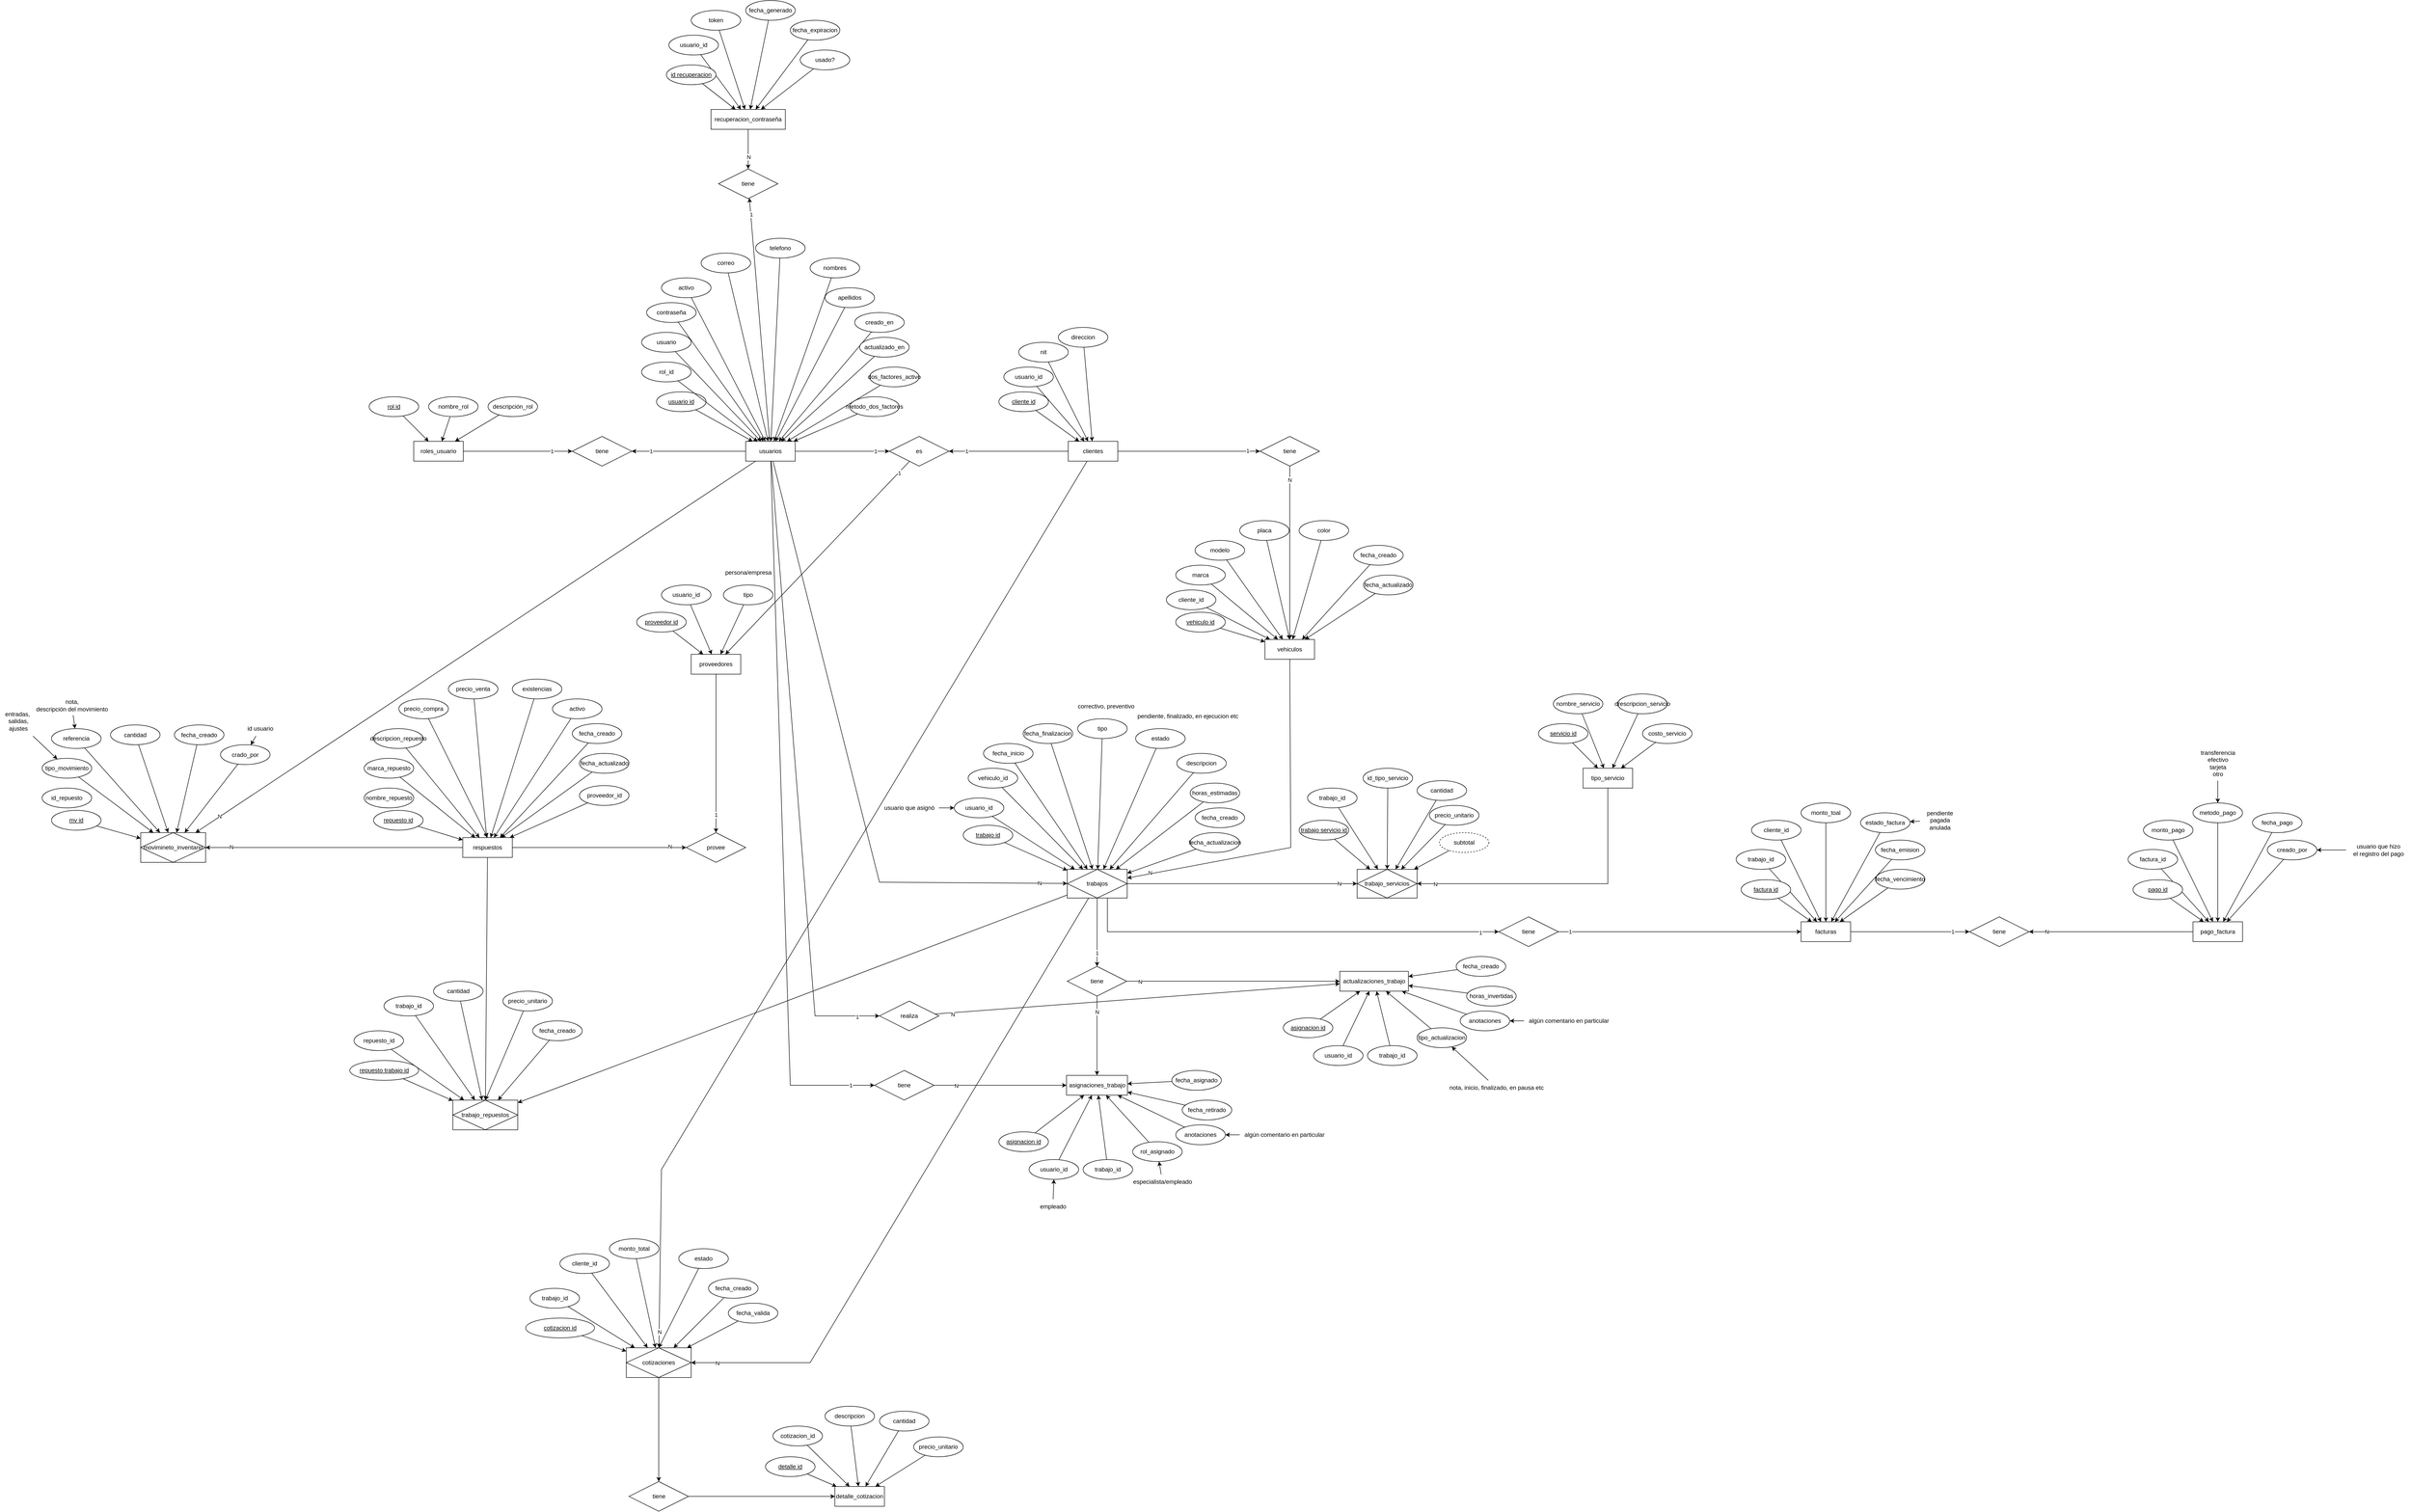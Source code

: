 <mxfile version="26.1.1" pages="2">
  <diagram name="ER" id="-27OUtsQu1H8zbjGhFIa">
    <mxGraphModel dx="1466" dy="1899" grid="1" gridSize="10" guides="1" tooltips="1" connect="1" arrows="1" fold="1" page="1" pageScale="1" pageWidth="827" pageHeight="1169" math="0" shadow="0">
      <root>
        <mxCell id="0" />
        <mxCell id="1" parent="0" />
        <mxCell id="WqseuYp48h92VtD0BHuM-16" style="edgeStyle=orthogonalEdgeStyle;rounded=0;orthogonalLoop=1;jettySize=auto;html=1;" parent="1" source="13VMok92LzZCj9S2wdPh-1" target="WqseuYp48h92VtD0BHuM-14" edge="1">
          <mxGeometry relative="1" as="geometry" />
        </mxCell>
        <mxCell id="WqseuYp48h92VtD0BHuM-17" value="1" style="edgeLabel;html=1;align=center;verticalAlign=middle;resizable=0;points=[];" parent="WqseuYp48h92VtD0BHuM-16" vertex="1" connectable="0">
          <mxGeometry x="0.663" y="2" relative="1" as="geometry">
            <mxPoint y="-2" as="offset" />
          </mxGeometry>
        </mxCell>
        <mxCell id="WqseuYp48h92VtD0BHuM-43" style="edgeStyle=none;rounded=0;orthogonalLoop=1;jettySize=auto;html=1;" parent="1" source="13VMok92LzZCj9S2wdPh-1" target="WqseuYp48h92VtD0BHuM-42" edge="1">
          <mxGeometry relative="1" as="geometry" />
        </mxCell>
        <mxCell id="WqseuYp48h92VtD0BHuM-45" value="1" style="edgeLabel;html=1;align=center;verticalAlign=middle;resizable=0;points=[];" parent="WqseuYp48h92VtD0BHuM-43" vertex="1" connectable="0">
          <mxGeometry x="0.705" relative="1" as="geometry">
            <mxPoint as="offset" />
          </mxGeometry>
        </mxCell>
        <mxCell id="HD9Zg6J0hAq_qelVRoTC-34" style="edgeStyle=none;rounded=0;orthogonalLoop=1;jettySize=auto;html=1;" parent="1" source="13VMok92LzZCj9S2wdPh-1" target="HD9Zg6J0hAq_qelVRoTC-32" edge="1">
          <mxGeometry relative="1" as="geometry" />
        </mxCell>
        <mxCell id="HD9Zg6J0hAq_qelVRoTC-41" value="1" style="edgeLabel;html=1;align=center;verticalAlign=middle;resizable=0;points=[];" parent="HD9Zg6J0hAq_qelVRoTC-34" vertex="1" connectable="0">
          <mxGeometry x="0.828" relative="1" as="geometry">
            <mxPoint y="-9" as="offset" />
          </mxGeometry>
        </mxCell>
        <mxCell id="HD9Zg6J0hAq_qelVRoTC-158" style="edgeStyle=none;rounded=0;orthogonalLoop=1;jettySize=auto;html=1;" parent="1" source="13VMok92LzZCj9S2wdPh-1" target="HD9Zg6J0hAq_qelVRoTC-133" edge="1">
          <mxGeometry relative="1" as="geometry" />
        </mxCell>
        <mxCell id="HD9Zg6J0hAq_qelVRoTC-159" value="N" style="edgeLabel;html=1;align=center;verticalAlign=middle;resizable=0;points=[];" parent="HD9Zg6J0hAq_qelVRoTC-158" vertex="1" connectable="0">
          <mxGeometry x="0.914" y="-1" relative="1" as="geometry">
            <mxPoint as="offset" />
          </mxGeometry>
        </mxCell>
        <mxCell id="HD9Zg6J0hAq_qelVRoTC-201" style="edgeStyle=none;rounded=0;orthogonalLoop=1;jettySize=auto;html=1;" parent="1" source="13VMok92LzZCj9S2wdPh-1" target="HD9Zg6J0hAq_qelVRoTC-160" edge="1">
          <mxGeometry relative="1" as="geometry">
            <Array as="points">
              <mxPoint x="1000" y="1230" />
            </Array>
          </mxGeometry>
        </mxCell>
        <mxCell id="HD9Zg6J0hAq_qelVRoTC-202" value="N" style="edgeLabel;html=1;align=center;verticalAlign=middle;resizable=0;points=[];" parent="HD9Zg6J0hAq_qelVRoTC-201" vertex="1" connectable="0">
          <mxGeometry x="0.911" relative="1" as="geometry">
            <mxPoint as="offset" />
          </mxGeometry>
        </mxCell>
        <mxCell id="HD9Zg6J0hAq_qelVRoTC-214" style="edgeStyle=none;rounded=0;orthogonalLoop=1;jettySize=auto;html=1;" parent="1" source="13VMok92LzZCj9S2wdPh-1" target="HD9Zg6J0hAq_qelVRoTC-212" edge="1">
          <mxGeometry relative="1" as="geometry">
            <Array as="points">
              <mxPoint x="820" y="1640" />
            </Array>
          </mxGeometry>
        </mxCell>
        <mxCell id="HD9Zg6J0hAq_qelVRoTC-215" value="1" style="edgeLabel;html=1;align=center;verticalAlign=middle;resizable=0;points=[];" parent="HD9Zg6J0hAq_qelVRoTC-214" vertex="1" connectable="0">
          <mxGeometry x="0.932" relative="1" as="geometry">
            <mxPoint as="offset" />
          </mxGeometry>
        </mxCell>
        <mxCell id="HD9Zg6J0hAq_qelVRoTC-280" style="edgeStyle=none;rounded=0;orthogonalLoop=1;jettySize=auto;html=1;" parent="1" source="13VMok92LzZCj9S2wdPh-1" target="HD9Zg6J0hAq_qelVRoTC-278" edge="1">
          <mxGeometry relative="1" as="geometry">
            <Array as="points">
              <mxPoint x="870" y="1500" />
            </Array>
          </mxGeometry>
        </mxCell>
        <mxCell id="HD9Zg6J0hAq_qelVRoTC-281" value="1" style="edgeLabel;html=1;align=center;verticalAlign=middle;resizable=0;points=[];" parent="HD9Zg6J0hAq_qelVRoTC-280" vertex="1" connectable="0">
          <mxGeometry x="0.928" y="-2" relative="1" as="geometry">
            <mxPoint as="offset" />
          </mxGeometry>
        </mxCell>
        <mxCell id="13VMok92LzZCj9S2wdPh-1" value="usuarios" style="whiteSpace=wrap;html=1;align=center;" parent="1" vertex="1">
          <mxGeometry x="730" y="340" width="100" height="40" as="geometry" />
        </mxCell>
        <mxCell id="13VMok92LzZCj9S2wdPh-6" style="edgeStyle=none;rounded=0;orthogonalLoop=1;jettySize=auto;html=1;" parent="1" source="13VMok92LzZCj9S2wdPh-2" target="13VMok92LzZCj9S2wdPh-1" edge="1">
          <mxGeometry relative="1" as="geometry" />
        </mxCell>
        <mxCell id="13VMok92LzZCj9S2wdPh-2" value="usuario" style="ellipse;whiteSpace=wrap;html=1;align=center;" parent="1" vertex="1">
          <mxGeometry x="520" y="120" width="100" height="40" as="geometry" />
        </mxCell>
        <mxCell id="13VMok92LzZCj9S2wdPh-5" style="edgeStyle=none;rounded=0;orthogonalLoop=1;jettySize=auto;html=1;" parent="1" source="13VMok92LzZCj9S2wdPh-3" target="13VMok92LzZCj9S2wdPh-1" edge="1">
          <mxGeometry relative="1" as="geometry" />
        </mxCell>
        <mxCell id="13VMok92LzZCj9S2wdPh-3" value="usuario id" style="ellipse;whiteSpace=wrap;html=1;align=center;fontStyle=4;" parent="1" vertex="1">
          <mxGeometry x="550" y="240" width="100" height="40" as="geometry" />
        </mxCell>
        <mxCell id="WqseuYp48h92VtD0BHuM-15" style="edgeStyle=orthogonalEdgeStyle;rounded=0;orthogonalLoop=1;jettySize=auto;html=1;" parent="1" source="13VMok92LzZCj9S2wdPh-7" target="WqseuYp48h92VtD0BHuM-14" edge="1">
          <mxGeometry relative="1" as="geometry" />
        </mxCell>
        <mxCell id="WqseuYp48h92VtD0BHuM-18" value="1" style="edgeLabel;html=1;align=center;verticalAlign=middle;resizable=0;points=[];" parent="WqseuYp48h92VtD0BHuM-15" vertex="1" connectable="0">
          <mxGeometry x="0.622" y="-2" relative="1" as="geometry">
            <mxPoint y="-2" as="offset" />
          </mxGeometry>
        </mxCell>
        <mxCell id="13VMok92LzZCj9S2wdPh-15" style="edgeStyle=none;rounded=0;orthogonalLoop=1;jettySize=auto;html=1;" parent="1" source="13VMok92LzZCj9S2wdPh-12" target="13VMok92LzZCj9S2wdPh-1" edge="1">
          <mxGeometry relative="1" as="geometry" />
        </mxCell>
        <mxCell id="13VMok92LzZCj9S2wdPh-12" value="activo" style="ellipse;whiteSpace=wrap;html=1;align=center;" parent="1" vertex="1">
          <mxGeometry x="560" y="10" width="100" height="40" as="geometry" />
        </mxCell>
        <mxCell id="WqseuYp48h92VtD0BHuM-44" style="edgeStyle=none;rounded=0;orthogonalLoop=1;jettySize=auto;html=1;" parent="1" source="WqseuYp48h92VtD0BHuM-3" target="WqseuYp48h92VtD0BHuM-42" edge="1">
          <mxGeometry relative="1" as="geometry" />
        </mxCell>
        <mxCell id="WqseuYp48h92VtD0BHuM-46" value="1" style="edgeLabel;html=1;align=center;verticalAlign=middle;resizable=0;points=[];" parent="WqseuYp48h92VtD0BHuM-44" vertex="1" connectable="0">
          <mxGeometry x="0.701" y="2" relative="1" as="geometry">
            <mxPoint y="-2" as="offset" />
          </mxGeometry>
        </mxCell>
        <mxCell id="HD9Zg6J0hAq_qelVRoTC-55" style="edgeStyle=none;rounded=0;orthogonalLoop=1;jettySize=auto;html=1;" parent="1" source="WqseuYp48h92VtD0BHuM-3" target="HD9Zg6J0hAq_qelVRoTC-54" edge="1">
          <mxGeometry relative="1" as="geometry" />
        </mxCell>
        <mxCell id="HD9Zg6J0hAq_qelVRoTC-61" value="1" style="edgeLabel;html=1;align=center;verticalAlign=middle;resizable=0;points=[];" parent="HD9Zg6J0hAq_qelVRoTC-55" vertex="1" connectable="0">
          <mxGeometry x="0.826" y="1" relative="1" as="geometry">
            <mxPoint as="offset" />
          </mxGeometry>
        </mxCell>
        <mxCell id="IABFnMavRm2eJxevLNEV-24" style="edgeStyle=none;rounded=0;orthogonalLoop=1;jettySize=auto;html=1;" parent="1" source="WqseuYp48h92VtD0BHuM-3" target="IABFnMavRm2eJxevLNEV-3" edge="1">
          <mxGeometry relative="1" as="geometry">
            <mxPoint x="563.98" y="1786.99" as="targetPoint" />
            <Array as="points">
              <mxPoint x="560" y="1810" />
            </Array>
          </mxGeometry>
        </mxCell>
        <mxCell id="IABFnMavRm2eJxevLNEV-27" value="N" style="edgeLabel;html=1;align=center;verticalAlign=middle;resizable=0;points=[];" parent="IABFnMavRm2eJxevLNEV-24" vertex="1" connectable="0">
          <mxGeometry x="0.968" y="1" relative="1" as="geometry">
            <mxPoint x="-1" as="offset" />
          </mxGeometry>
        </mxCell>
        <mxCell id="WqseuYp48h92VtD0BHuM-3" value="clientes" style="whiteSpace=wrap;html=1;align=center;" parent="1" vertex="1">
          <mxGeometry x="1381" y="340" width="100" height="40" as="geometry" />
        </mxCell>
        <mxCell id="WqseuYp48h92VtD0BHuM-4" style="edgeStyle=none;rounded=0;orthogonalLoop=1;jettySize=auto;html=1;" parent="1" source="WqseuYp48h92VtD0BHuM-5" target="WqseuYp48h92VtD0BHuM-3" edge="1">
          <mxGeometry relative="1" as="geometry" />
        </mxCell>
        <mxCell id="WqseuYp48h92VtD0BHuM-5" value="usuario_id" style="ellipse;whiteSpace=wrap;html=1;align=center;" parent="1" vertex="1">
          <mxGeometry x="1251" y="190" width="100" height="40" as="geometry" />
        </mxCell>
        <mxCell id="WqseuYp48h92VtD0BHuM-6" style="edgeStyle=none;rounded=0;orthogonalLoop=1;jettySize=auto;html=1;" parent="1" source="WqseuYp48h92VtD0BHuM-7" target="WqseuYp48h92VtD0BHuM-3" edge="1">
          <mxGeometry relative="1" as="geometry" />
        </mxCell>
        <mxCell id="WqseuYp48h92VtD0BHuM-7" value="cliente id" style="ellipse;whiteSpace=wrap;html=1;align=center;fontStyle=4;" parent="1" vertex="1">
          <mxGeometry x="1241" y="240" width="100" height="40" as="geometry" />
        </mxCell>
        <mxCell id="WqseuYp48h92VtD0BHuM-8" style="edgeStyle=none;rounded=0;orthogonalLoop=1;jettySize=auto;html=1;" parent="1" source="WqseuYp48h92VtD0BHuM-9" target="WqseuYp48h92VtD0BHuM-3" edge="1">
          <mxGeometry relative="1" as="geometry" />
        </mxCell>
        <mxCell id="WqseuYp48h92VtD0BHuM-9" value="nit" style="ellipse;whiteSpace=wrap;html=1;align=center;" parent="1" vertex="1">
          <mxGeometry x="1281" y="140" width="100" height="40" as="geometry" />
        </mxCell>
        <mxCell id="WqseuYp48h92VtD0BHuM-10" style="edgeStyle=none;rounded=0;orthogonalLoop=1;jettySize=auto;html=1;" parent="1" source="WqseuYp48h92VtD0BHuM-11" target="WqseuYp48h92VtD0BHuM-3" edge="1">
          <mxGeometry relative="1" as="geometry" />
        </mxCell>
        <mxCell id="WqseuYp48h92VtD0BHuM-11" value="direccion" style="ellipse;whiteSpace=wrap;html=1;align=center;" parent="1" vertex="1">
          <mxGeometry x="1361" y="110" width="100" height="40" as="geometry" />
        </mxCell>
        <mxCell id="WqseuYp48h92VtD0BHuM-14" value="tiene" style="shape=rhombus;perimeter=rhombusPerimeter;whiteSpace=wrap;html=1;align=center;" parent="1" vertex="1">
          <mxGeometry x="380" y="330" width="120" height="60" as="geometry" />
        </mxCell>
        <mxCell id="WqseuYp48h92VtD0BHuM-20" style="rounded=0;orthogonalLoop=1;jettySize=auto;html=1;" parent="1" source="WqseuYp48h92VtD0BHuM-19" target="13VMok92LzZCj9S2wdPh-1" edge="1">
          <mxGeometry relative="1" as="geometry" />
        </mxCell>
        <mxCell id="WqseuYp48h92VtD0BHuM-19" value="rol_id" style="ellipse;whiteSpace=wrap;html=1;align=center;" parent="1" vertex="1">
          <mxGeometry x="520" y="180" width="100" height="40" as="geometry" />
        </mxCell>
        <mxCell id="WqseuYp48h92VtD0BHuM-28" style="edgeStyle=none;rounded=0;orthogonalLoop=1;jettySize=auto;html=1;" parent="1" source="WqseuYp48h92VtD0BHuM-27" target="13VMok92LzZCj9S2wdPh-1" edge="1">
          <mxGeometry relative="1" as="geometry" />
        </mxCell>
        <mxCell id="WqseuYp48h92VtD0BHuM-27" value="contraseña" style="ellipse;whiteSpace=wrap;html=1;align=center;" parent="1" vertex="1">
          <mxGeometry x="530" y="60" width="100" height="40" as="geometry" />
        </mxCell>
        <mxCell id="HD9Zg6J0hAq_qelVRoTC-199" style="edgeStyle=none;rounded=0;orthogonalLoop=1;jettySize=auto;html=1;" parent="1" source="WqseuYp48h92VtD0BHuM-31" target="HD9Zg6J0hAq_qelVRoTC-160" edge="1">
          <mxGeometry relative="1" as="geometry">
            <Array as="points">
              <mxPoint x="1830" y="1160" />
            </Array>
          </mxGeometry>
        </mxCell>
        <mxCell id="HD9Zg6J0hAq_qelVRoTC-200" value="N" style="edgeLabel;html=1;align=center;verticalAlign=middle;resizable=0;points=[];" parent="HD9Zg6J0hAq_qelVRoTC-199" vertex="1" connectable="0">
          <mxGeometry x="0.869" y="-2" relative="1" as="geometry">
            <mxPoint as="offset" />
          </mxGeometry>
        </mxCell>
        <mxCell id="WqseuYp48h92VtD0BHuM-31" value="vehiculos" style="whiteSpace=wrap;html=1;align=center;" parent="1" vertex="1">
          <mxGeometry x="1778" y="740" width="100" height="40" as="geometry" />
        </mxCell>
        <mxCell id="WqseuYp48h92VtD0BHuM-32" style="edgeStyle=none;rounded=0;orthogonalLoop=1;jettySize=auto;html=1;" parent="1" source="WqseuYp48h92VtD0BHuM-33" target="WqseuYp48h92VtD0BHuM-31" edge="1">
          <mxGeometry relative="1" as="geometry" />
        </mxCell>
        <mxCell id="WqseuYp48h92VtD0BHuM-33" value="marca" style="ellipse;whiteSpace=wrap;html=1;align=center;" parent="1" vertex="1">
          <mxGeometry x="1598" y="590" width="100" height="40" as="geometry" />
        </mxCell>
        <mxCell id="WqseuYp48h92VtD0BHuM-34" style="edgeStyle=none;rounded=0;orthogonalLoop=1;jettySize=auto;html=1;" parent="1" source="WqseuYp48h92VtD0BHuM-35" target="WqseuYp48h92VtD0BHuM-31" edge="1">
          <mxGeometry relative="1" as="geometry" />
        </mxCell>
        <mxCell id="WqseuYp48h92VtD0BHuM-35" value="vehiculo id" style="ellipse;whiteSpace=wrap;html=1;align=center;fontStyle=4;" parent="1" vertex="1">
          <mxGeometry x="1598" y="685" width="100" height="40" as="geometry" />
        </mxCell>
        <mxCell id="HD9Zg6J0hAq_qelVRoTC-130" style="edgeStyle=none;rounded=0;orthogonalLoop=1;jettySize=auto;html=1;" parent="1" source="WqseuYp48h92VtD0BHuM-42" target="HD9Zg6J0hAq_qelVRoTC-64" edge="1">
          <mxGeometry relative="1" as="geometry" />
        </mxCell>
        <mxCell id="HD9Zg6J0hAq_qelVRoTC-132" value="1" style="edgeLabel;html=1;align=center;verticalAlign=middle;resizable=0;points=[];" parent="HD9Zg6J0hAq_qelVRoTC-130" vertex="1" connectable="0">
          <mxGeometry x="-0.881" y="1" relative="1" as="geometry">
            <mxPoint as="offset" />
          </mxGeometry>
        </mxCell>
        <mxCell id="WqseuYp48h92VtD0BHuM-42" value="es" style="shape=rhombus;perimeter=rhombusPerimeter;whiteSpace=wrap;html=1;align=center;" parent="1" vertex="1">
          <mxGeometry x="1020" y="330" width="120" height="60" as="geometry" />
        </mxCell>
        <mxCell id="HD9Zg6J0hAq_qelVRoTC-1" value="descripción_rol" style="ellipse;whiteSpace=wrap;html=1;align=center;" parent="1" vertex="1">
          <mxGeometry x="210" y="250" width="100" height="40" as="geometry" />
        </mxCell>
        <mxCell id="HD9Zg6J0hAq_qelVRoTC-63" style="edgeStyle=none;rounded=0;orthogonalLoop=1;jettySize=auto;html=1;" parent="1" source="HD9Zg6J0hAq_qelVRoTC-6" target="13VMok92LzZCj9S2wdPh-1" edge="1">
          <mxGeometry relative="1" as="geometry" />
        </mxCell>
        <mxCell id="HD9Zg6J0hAq_qelVRoTC-6" value="nombres" style="ellipse;whiteSpace=wrap;html=1;align=center;" parent="1" vertex="1">
          <mxGeometry x="860" y="-30" width="100" height="40" as="geometry" />
        </mxCell>
        <mxCell id="HD9Zg6J0hAq_qelVRoTC-19" style="edgeStyle=none;rounded=0;orthogonalLoop=1;jettySize=auto;html=1;" parent="1" source="HD9Zg6J0hAq_qelVRoTC-7" target="13VMok92LzZCj9S2wdPh-1" edge="1">
          <mxGeometry relative="1" as="geometry" />
        </mxCell>
        <mxCell id="HD9Zg6J0hAq_qelVRoTC-7" value="creado_en" style="ellipse;whiteSpace=wrap;html=1;align=center;fontStyle=0;" parent="1" vertex="1">
          <mxGeometry x="950" y="80" width="100" height="40" as="geometry" />
        </mxCell>
        <mxCell id="HD9Zg6J0hAq_qelVRoTC-20" style="edgeStyle=none;rounded=0;orthogonalLoop=1;jettySize=auto;html=1;" parent="1" source="HD9Zg6J0hAq_qelVRoTC-8" target="13VMok92LzZCj9S2wdPh-1" edge="1">
          <mxGeometry relative="1" as="geometry" />
        </mxCell>
        <mxCell id="HD9Zg6J0hAq_qelVRoTC-8" value="apellidos" style="ellipse;whiteSpace=wrap;html=1;align=center;" parent="1" vertex="1">
          <mxGeometry x="890" y="30" width="100" height="40" as="geometry" />
        </mxCell>
        <mxCell id="HD9Zg6J0hAq_qelVRoTC-22" style="edgeStyle=none;rounded=0;orthogonalLoop=1;jettySize=auto;html=1;" parent="1" source="HD9Zg6J0hAq_qelVRoTC-9" target="13VMok92LzZCj9S2wdPh-1" edge="1">
          <mxGeometry relative="1" as="geometry" />
        </mxCell>
        <mxCell id="HD9Zg6J0hAq_qelVRoTC-9" value="correo" style="ellipse;whiteSpace=wrap;html=1;align=center;" parent="1" vertex="1">
          <mxGeometry x="640" y="-40" width="100" height="40" as="geometry" />
        </mxCell>
        <mxCell id="HD9Zg6J0hAq_qelVRoTC-21" style="edgeStyle=none;rounded=0;orthogonalLoop=1;jettySize=auto;html=1;" parent="1" source="HD9Zg6J0hAq_qelVRoTC-10" target="13VMok92LzZCj9S2wdPh-1" edge="1">
          <mxGeometry relative="1" as="geometry" />
        </mxCell>
        <mxCell id="HD9Zg6J0hAq_qelVRoTC-10" value="telefono" style="ellipse;whiteSpace=wrap;html=1;align=center;" parent="1" vertex="1">
          <mxGeometry x="750" y="-70" width="100" height="40" as="geometry" />
        </mxCell>
        <mxCell id="13VMok92LzZCj9S2wdPh-7" value="roles_usuario" style="whiteSpace=wrap;html=1;align=center;container=0;" parent="1" vertex="1">
          <mxGeometry x="60" y="340" width="100" height="40" as="geometry" />
        </mxCell>
        <mxCell id="13VMok92LzZCj9S2wdPh-8" style="edgeStyle=none;rounded=0;orthogonalLoop=1;jettySize=auto;html=1;" parent="1" source="13VMok92LzZCj9S2wdPh-9" target="13VMok92LzZCj9S2wdPh-7" edge="1">
          <mxGeometry relative="1" as="geometry" />
        </mxCell>
        <mxCell id="13VMok92LzZCj9S2wdPh-9" value="nombre_rol" style="ellipse;whiteSpace=wrap;html=1;align=center;container=0;" parent="1" vertex="1">
          <mxGeometry x="90" y="250" width="100" height="40" as="geometry" />
        </mxCell>
        <mxCell id="13VMok92LzZCj9S2wdPh-10" style="edgeStyle=none;rounded=0;orthogonalLoop=1;jettySize=auto;html=1;" parent="1" source="13VMok92LzZCj9S2wdPh-11" target="13VMok92LzZCj9S2wdPh-7" edge="1">
          <mxGeometry relative="1" as="geometry" />
        </mxCell>
        <mxCell id="13VMok92LzZCj9S2wdPh-11" value="rol id" style="ellipse;whiteSpace=wrap;html=1;align=center;fontStyle=4;container=0;" parent="1" vertex="1">
          <mxGeometry x="-30" y="250" width="100" height="40" as="geometry" />
        </mxCell>
        <mxCell id="HD9Zg6J0hAq_qelVRoTC-4" style="edgeStyle=none;rounded=0;orthogonalLoop=1;jettySize=auto;html=1;" parent="1" source="HD9Zg6J0hAq_qelVRoTC-1" target="13VMok92LzZCj9S2wdPh-7" edge="1">
          <mxGeometry relative="1" as="geometry" />
        </mxCell>
        <mxCell id="HD9Zg6J0hAq_qelVRoTC-14" style="edgeStyle=none;rounded=0;orthogonalLoop=1;jettySize=auto;html=1;" parent="1" source="HD9Zg6J0hAq_qelVRoTC-12" target="13VMok92LzZCj9S2wdPh-1" edge="1">
          <mxGeometry relative="1" as="geometry" />
        </mxCell>
        <mxCell id="HD9Zg6J0hAq_qelVRoTC-12" value="&lt;span style=&quot;color: rgb(0, 0, 0); font-family: Helvetica; font-size: 12px; font-style: normal; font-variant-ligatures: normal; font-variant-caps: normal; font-weight: 400; letter-spacing: normal; orphans: 2; text-align: center; text-indent: 0px; text-transform: none; widows: 2; word-spacing: 0px; -webkit-text-stroke-width: 0px; white-space: normal; background-color: rgb(251, 251, 251); text-decoration-thickness: initial; text-decoration-style: initial; text-decoration-color: initial; display: inline !important; float: none;&quot;&gt;actualizado_en&lt;/span&gt;" style="ellipse;whiteSpace=wrap;html=1;align=center;fontStyle=0;" parent="1" vertex="1">
          <mxGeometry x="960" y="130" width="100" height="40" as="geometry" />
        </mxCell>
        <mxCell id="HD9Zg6J0hAq_qelVRoTC-18" style="edgeStyle=none;rounded=0;orthogonalLoop=1;jettySize=auto;html=1;" parent="1" source="HD9Zg6J0hAq_qelVRoTC-13" target="13VMok92LzZCj9S2wdPh-1" edge="1">
          <mxGeometry relative="1" as="geometry" />
        </mxCell>
        <mxCell id="HD9Zg6J0hAq_qelVRoTC-13" value="dos_factores_activo" style="ellipse;whiteSpace=wrap;html=1;align=center;fontStyle=0;" parent="1" vertex="1">
          <mxGeometry x="980" y="190" width="100" height="40" as="geometry" />
        </mxCell>
        <mxCell id="HD9Zg6J0hAq_qelVRoTC-17" style="edgeStyle=none;rounded=0;orthogonalLoop=1;jettySize=auto;html=1;" parent="1" source="HD9Zg6J0hAq_qelVRoTC-16" target="13VMok92LzZCj9S2wdPh-1" edge="1">
          <mxGeometry relative="1" as="geometry" />
        </mxCell>
        <mxCell id="HD9Zg6J0hAq_qelVRoTC-16" value="metodo_dos_factores" style="ellipse;whiteSpace=wrap;html=1;align=center;fontStyle=0;" parent="1" vertex="1">
          <mxGeometry x="940" y="250" width="100" height="40" as="geometry" />
        </mxCell>
        <mxCell id="HD9Zg6J0hAq_qelVRoTC-25" value="token" style="ellipse;whiteSpace=wrap;html=1;align=center;" parent="1" vertex="1">
          <mxGeometry x="620" y="-530" width="100" height="40" as="geometry" />
        </mxCell>
        <mxCell id="HD9Zg6J0hAq_qelVRoTC-33" style="edgeStyle=none;rounded=0;orthogonalLoop=1;jettySize=auto;html=1;" parent="1" source="HD9Zg6J0hAq_qelVRoTC-26" target="HD9Zg6J0hAq_qelVRoTC-32" edge="1">
          <mxGeometry relative="1" as="geometry" />
        </mxCell>
        <mxCell id="HD9Zg6J0hAq_qelVRoTC-42" value="N" style="edgeLabel;html=1;align=center;verticalAlign=middle;resizable=0;points=[];" parent="HD9Zg6J0hAq_qelVRoTC-33" vertex="1" connectable="0">
          <mxGeometry x="0.4" y="1" relative="1" as="geometry">
            <mxPoint as="offset" />
          </mxGeometry>
        </mxCell>
        <mxCell id="HD9Zg6J0hAq_qelVRoTC-26" value="recuperacion_contraseña" style="whiteSpace=wrap;html=1;align=center;container=0;" parent="1" vertex="1">
          <mxGeometry x="660" y="-330" width="150" height="40" as="geometry" />
        </mxCell>
        <mxCell id="HD9Zg6J0hAq_qelVRoTC-27" style="edgeStyle=none;rounded=0;orthogonalLoop=1;jettySize=auto;html=1;" parent="1" source="HD9Zg6J0hAq_qelVRoTC-28" target="HD9Zg6J0hAq_qelVRoTC-26" edge="1">
          <mxGeometry relative="1" as="geometry" />
        </mxCell>
        <mxCell id="HD9Zg6J0hAq_qelVRoTC-28" value="usuario_id" style="ellipse;whiteSpace=wrap;html=1;align=center;container=0;" parent="1" vertex="1">
          <mxGeometry x="575" y="-480" width="100" height="40" as="geometry" />
        </mxCell>
        <mxCell id="HD9Zg6J0hAq_qelVRoTC-29" style="edgeStyle=none;rounded=0;orthogonalLoop=1;jettySize=auto;html=1;" parent="1" source="HD9Zg6J0hAq_qelVRoTC-30" target="HD9Zg6J0hAq_qelVRoTC-26" edge="1">
          <mxGeometry relative="1" as="geometry" />
        </mxCell>
        <mxCell id="HD9Zg6J0hAq_qelVRoTC-30" value="id recuperacion" style="ellipse;whiteSpace=wrap;html=1;align=center;fontStyle=4;container=0;" parent="1" vertex="1">
          <mxGeometry x="570" y="-420" width="100" height="40" as="geometry" />
        </mxCell>
        <mxCell id="HD9Zg6J0hAq_qelVRoTC-31" style="edgeStyle=none;rounded=0;orthogonalLoop=1;jettySize=auto;html=1;" parent="1" source="HD9Zg6J0hAq_qelVRoTC-25" target="HD9Zg6J0hAq_qelVRoTC-26" edge="1">
          <mxGeometry relative="1" as="geometry" />
        </mxCell>
        <mxCell id="HD9Zg6J0hAq_qelVRoTC-32" value="tiene" style="shape=rhombus;perimeter=rhombusPerimeter;whiteSpace=wrap;html=1;align=center;" parent="1" vertex="1">
          <mxGeometry x="675" y="-210" width="120" height="60" as="geometry" />
        </mxCell>
        <mxCell id="HD9Zg6J0hAq_qelVRoTC-38" style="edgeStyle=none;rounded=0;orthogonalLoop=1;jettySize=auto;html=1;" parent="1" source="HD9Zg6J0hAq_qelVRoTC-35" target="HD9Zg6J0hAq_qelVRoTC-26" edge="1">
          <mxGeometry relative="1" as="geometry" />
        </mxCell>
        <mxCell id="HD9Zg6J0hAq_qelVRoTC-35" value="fecha_generado" style="ellipse;whiteSpace=wrap;html=1;align=center;" parent="1" vertex="1">
          <mxGeometry x="730" y="-550" width="100" height="40" as="geometry" />
        </mxCell>
        <mxCell id="HD9Zg6J0hAq_qelVRoTC-40" style="edgeStyle=none;rounded=0;orthogonalLoop=1;jettySize=auto;html=1;" parent="1" source="HD9Zg6J0hAq_qelVRoTC-36" target="HD9Zg6J0hAq_qelVRoTC-26" edge="1">
          <mxGeometry relative="1" as="geometry" />
        </mxCell>
        <mxCell id="HD9Zg6J0hAq_qelVRoTC-36" value="fecha_expiracion" style="ellipse;whiteSpace=wrap;html=1;align=center;" parent="1" vertex="1">
          <mxGeometry x="820" y="-510" width="100" height="40" as="geometry" />
        </mxCell>
        <mxCell id="HD9Zg6J0hAq_qelVRoTC-39" style="edgeStyle=none;rounded=0;orthogonalLoop=1;jettySize=auto;html=1;" parent="1" source="HD9Zg6J0hAq_qelVRoTC-37" target="HD9Zg6J0hAq_qelVRoTC-26" edge="1">
          <mxGeometry relative="1" as="geometry" />
        </mxCell>
        <mxCell id="HD9Zg6J0hAq_qelVRoTC-37" value="usado?" style="ellipse;whiteSpace=wrap;html=1;align=center;" parent="1" vertex="1">
          <mxGeometry x="840" y="-450" width="100" height="40" as="geometry" />
        </mxCell>
        <mxCell id="HD9Zg6J0hAq_qelVRoTC-49" style="edgeStyle=none;rounded=0;orthogonalLoop=1;jettySize=auto;html=1;entryX=0.5;entryY=0;entryDx=0;entryDy=0;" parent="1" source="HD9Zg6J0hAq_qelVRoTC-43" target="WqseuYp48h92VtD0BHuM-31" edge="1">
          <mxGeometry relative="1" as="geometry" />
        </mxCell>
        <mxCell id="HD9Zg6J0hAq_qelVRoTC-43" value="placa" style="ellipse;whiteSpace=wrap;html=1;align=center;" parent="1" vertex="1">
          <mxGeometry x="1727" y="500" width="100" height="40" as="geometry" />
        </mxCell>
        <mxCell id="HD9Zg6J0hAq_qelVRoTC-48" style="edgeStyle=none;rounded=0;orthogonalLoop=1;jettySize=auto;html=1;" parent="1" source="HD9Zg6J0hAq_qelVRoTC-44" target="WqseuYp48h92VtD0BHuM-31" edge="1">
          <mxGeometry relative="1" as="geometry" />
        </mxCell>
        <mxCell id="HD9Zg6J0hAq_qelVRoTC-44" value="modelo" style="ellipse;whiteSpace=wrap;html=1;align=center;fontStyle=0;" parent="1" vertex="1">
          <mxGeometry x="1637" y="540" width="100" height="40" as="geometry" />
        </mxCell>
        <mxCell id="HD9Zg6J0hAq_qelVRoTC-50" style="edgeStyle=none;rounded=0;orthogonalLoop=1;jettySize=auto;html=1;" parent="1" source="HD9Zg6J0hAq_qelVRoTC-45" target="WqseuYp48h92VtD0BHuM-31" edge="1">
          <mxGeometry relative="1" as="geometry" />
        </mxCell>
        <mxCell id="HD9Zg6J0hAq_qelVRoTC-45" value="color" style="ellipse;whiteSpace=wrap;html=1;align=center;" parent="1" vertex="1">
          <mxGeometry x="1847" y="500" width="100" height="40" as="geometry" />
        </mxCell>
        <mxCell id="HD9Zg6J0hAq_qelVRoTC-51" style="edgeStyle=none;rounded=0;orthogonalLoop=1;jettySize=auto;html=1;entryX=0.75;entryY=0;entryDx=0;entryDy=0;" parent="1" source="HD9Zg6J0hAq_qelVRoTC-46" target="WqseuYp48h92VtD0BHuM-31" edge="1">
          <mxGeometry relative="1" as="geometry" />
        </mxCell>
        <mxCell id="HD9Zg6J0hAq_qelVRoTC-46" value="fecha_creado" style="ellipse;whiteSpace=wrap;html=1;align=center;" parent="1" vertex="1">
          <mxGeometry x="1957" y="550" width="100" height="40" as="geometry" />
        </mxCell>
        <mxCell id="HD9Zg6J0hAq_qelVRoTC-52" style="edgeStyle=none;rounded=0;orthogonalLoop=1;jettySize=auto;html=1;" parent="1" source="HD9Zg6J0hAq_qelVRoTC-47" target="WqseuYp48h92VtD0BHuM-31" edge="1">
          <mxGeometry relative="1" as="geometry" />
        </mxCell>
        <mxCell id="HD9Zg6J0hAq_qelVRoTC-47" value="fecha_actualizado" style="ellipse;whiteSpace=wrap;html=1;align=center;" parent="1" vertex="1">
          <mxGeometry x="1977" y="610" width="100" height="40" as="geometry" />
        </mxCell>
        <mxCell id="HD9Zg6J0hAq_qelVRoTC-116" style="edgeStyle=none;rounded=0;orthogonalLoop=1;jettySize=auto;html=1;" parent="1" source="HD9Zg6J0hAq_qelVRoTC-53" target="WqseuYp48h92VtD0BHuM-31" edge="1">
          <mxGeometry relative="1" as="geometry" />
        </mxCell>
        <mxCell id="HD9Zg6J0hAq_qelVRoTC-53" value="cliente_id" style="ellipse;whiteSpace=wrap;html=1;align=center;" parent="1" vertex="1">
          <mxGeometry x="1579" y="640" width="100" height="40" as="geometry" />
        </mxCell>
        <mxCell id="HD9Zg6J0hAq_qelVRoTC-60" style="edgeStyle=none;rounded=0;orthogonalLoop=1;jettySize=auto;html=1;" parent="1" source="HD9Zg6J0hAq_qelVRoTC-54" target="WqseuYp48h92VtD0BHuM-31" edge="1">
          <mxGeometry relative="1" as="geometry" />
        </mxCell>
        <mxCell id="HD9Zg6J0hAq_qelVRoTC-62" value="N" style="edgeLabel;html=1;align=center;verticalAlign=middle;resizable=0;points=[];" parent="HD9Zg6J0hAq_qelVRoTC-60" vertex="1" connectable="0">
          <mxGeometry x="-0.84" relative="1" as="geometry">
            <mxPoint as="offset" />
          </mxGeometry>
        </mxCell>
        <mxCell id="HD9Zg6J0hAq_qelVRoTC-54" value="tiene" style="shape=rhombus;perimeter=rhombusPerimeter;whiteSpace=wrap;html=1;align=center;" parent="1" vertex="1">
          <mxGeometry x="1768" y="330" width="120" height="60" as="geometry" />
        </mxCell>
        <mxCell id="HD9Zg6J0hAq_qelVRoTC-117" style="edgeStyle=none;rounded=0;orthogonalLoop=1;jettySize=auto;html=1;" parent="1" source="HD9Zg6J0hAq_qelVRoTC-64" target="HD9Zg6J0hAq_qelVRoTC-99" edge="1">
          <mxGeometry relative="1" as="geometry" />
        </mxCell>
        <mxCell id="HD9Zg6J0hAq_qelVRoTC-124" value="1" style="edgeLabel;html=1;align=center;verticalAlign=middle;resizable=0;points=[];" parent="HD9Zg6J0hAq_qelVRoTC-117" vertex="1" connectable="0">
          <mxGeometry x="0.775" relative="1" as="geometry">
            <mxPoint as="offset" />
          </mxGeometry>
        </mxCell>
        <mxCell id="HD9Zg6J0hAq_qelVRoTC-64" value="proveedores" style="whiteSpace=wrap;html=1;align=center;" parent="1" vertex="1">
          <mxGeometry x="620" y="770" width="100" height="40" as="geometry" />
        </mxCell>
        <mxCell id="HD9Zg6J0hAq_qelVRoTC-67" style="edgeStyle=none;rounded=0;orthogonalLoop=1;jettySize=auto;html=1;" parent="1" source="HD9Zg6J0hAq_qelVRoTC-68" target="HD9Zg6J0hAq_qelVRoTC-64" edge="1">
          <mxGeometry relative="1" as="geometry" />
        </mxCell>
        <mxCell id="HD9Zg6J0hAq_qelVRoTC-68" value="proveedor id" style="ellipse;whiteSpace=wrap;html=1;align=center;fontStyle=4;" parent="1" vertex="1">
          <mxGeometry x="510" y="685" width="100" height="40" as="geometry" />
        </mxCell>
        <mxCell id="HD9Zg6J0hAq_qelVRoTC-77" value="drescripcion_servicio" style="ellipse;whiteSpace=wrap;html=1;align=center;" parent="1" vertex="1">
          <mxGeometry x="2490" y="850" width="100" height="40" as="geometry" />
        </mxCell>
        <mxCell id="IBQwi4AjMWrCEyMd1zAB-15" style="edgeStyle=orthogonalEdgeStyle;rounded=0;orthogonalLoop=1;jettySize=auto;html=1;" parent="1" source="HD9Zg6J0hAq_qelVRoTC-78" target="IBQwi4AjMWrCEyMd1zAB-2" edge="1">
          <mxGeometry relative="1" as="geometry">
            <Array as="points">
              <mxPoint x="2470" y="1233" />
            </Array>
          </mxGeometry>
        </mxCell>
        <mxCell id="IBQwi4AjMWrCEyMd1zAB-17" value="N" style="edgeLabel;html=1;align=center;verticalAlign=middle;resizable=0;points=[];" parent="IBQwi4AjMWrCEyMd1zAB-15" vertex="1" connectable="0">
          <mxGeometry x="0.872" y="1" relative="1" as="geometry">
            <mxPoint as="offset" />
          </mxGeometry>
        </mxCell>
        <mxCell id="HD9Zg6J0hAq_qelVRoTC-78" value="tipo_servicio" style="whiteSpace=wrap;html=1;align=center;container=0;" parent="1" vertex="1">
          <mxGeometry x="2420" y="1000" width="100" height="40" as="geometry" />
        </mxCell>
        <mxCell id="HD9Zg6J0hAq_qelVRoTC-79" style="edgeStyle=none;rounded=0;orthogonalLoop=1;jettySize=auto;html=1;" parent="1" source="HD9Zg6J0hAq_qelVRoTC-80" target="HD9Zg6J0hAq_qelVRoTC-78" edge="1">
          <mxGeometry relative="1" as="geometry" />
        </mxCell>
        <mxCell id="HD9Zg6J0hAq_qelVRoTC-80" value="nombre_servicio" style="ellipse;whiteSpace=wrap;html=1;align=center;container=0;" parent="1" vertex="1">
          <mxGeometry x="2360" y="850" width="100" height="40" as="geometry" />
        </mxCell>
        <mxCell id="HD9Zg6J0hAq_qelVRoTC-81" style="edgeStyle=none;rounded=0;orthogonalLoop=1;jettySize=auto;html=1;" parent="1" source="HD9Zg6J0hAq_qelVRoTC-82" target="HD9Zg6J0hAq_qelVRoTC-78" edge="1">
          <mxGeometry relative="1" as="geometry" />
        </mxCell>
        <mxCell id="HD9Zg6J0hAq_qelVRoTC-82" value="servicio id" style="ellipse;whiteSpace=wrap;html=1;align=center;fontStyle=4;container=0;" parent="1" vertex="1">
          <mxGeometry x="2330" y="910" width="100" height="40" as="geometry" />
        </mxCell>
        <mxCell id="HD9Zg6J0hAq_qelVRoTC-83" style="edgeStyle=none;rounded=0;orthogonalLoop=1;jettySize=auto;html=1;" parent="1" source="HD9Zg6J0hAq_qelVRoTC-77" target="HD9Zg6J0hAq_qelVRoTC-78" edge="1">
          <mxGeometry relative="1" as="geometry" />
        </mxCell>
        <mxCell id="HD9Zg6J0hAq_qelVRoTC-85" style="edgeStyle=none;rounded=0;orthogonalLoop=1;jettySize=auto;html=1;" parent="1" source="HD9Zg6J0hAq_qelVRoTC-84" target="HD9Zg6J0hAq_qelVRoTC-78" edge="1">
          <mxGeometry relative="1" as="geometry" />
        </mxCell>
        <mxCell id="HD9Zg6J0hAq_qelVRoTC-84" value="costo_servicio" style="ellipse;whiteSpace=wrap;html=1;align=center;" parent="1" vertex="1">
          <mxGeometry x="2540" y="910" width="100" height="40" as="geometry" />
        </mxCell>
        <mxCell id="HD9Zg6J0hAq_qelVRoTC-99" value="provee" style="shape=rhombus;perimeter=rhombusPerimeter;whiteSpace=wrap;html=1;align=center;" parent="1" vertex="1">
          <mxGeometry x="610" y="1130" width="120" height="60" as="geometry" />
        </mxCell>
        <mxCell id="HD9Zg6J0hAq_qelVRoTC-118" style="edgeStyle=none;rounded=0;orthogonalLoop=1;jettySize=auto;html=1;" parent="1" source="HD9Zg6J0hAq_qelVRoTC-100" target="HD9Zg6J0hAq_qelVRoTC-99" edge="1">
          <mxGeometry relative="1" as="geometry" />
        </mxCell>
        <mxCell id="HD9Zg6J0hAq_qelVRoTC-125" value="N" style="edgeLabel;html=1;align=center;verticalAlign=middle;resizable=0;points=[];" parent="HD9Zg6J0hAq_qelVRoTC-118" vertex="1" connectable="0">
          <mxGeometry x="0.812" y="2" relative="1" as="geometry">
            <mxPoint as="offset" />
          </mxGeometry>
        </mxCell>
        <mxCell id="HD9Zg6J0hAq_qelVRoTC-156" style="edgeStyle=none;rounded=0;orthogonalLoop=1;jettySize=auto;html=1;" parent="1" source="HD9Zg6J0hAq_qelVRoTC-100" target="HD9Zg6J0hAq_qelVRoTC-133" edge="1">
          <mxGeometry relative="1" as="geometry" />
        </mxCell>
        <mxCell id="HD9Zg6J0hAq_qelVRoTC-157" value="N" style="edgeLabel;html=1;align=center;verticalAlign=middle;resizable=0;points=[];" parent="HD9Zg6J0hAq_qelVRoTC-156" vertex="1" connectable="0">
          <mxGeometry x="0.8" y="-1" relative="1" as="geometry">
            <mxPoint as="offset" />
          </mxGeometry>
        </mxCell>
        <mxCell id="HD9Zg6J0hAq_qelVRoTC-314" style="edgeStyle=none;rounded=0;orthogonalLoop=1;jettySize=auto;html=1;" parent="1" source="HD9Zg6J0hAq_qelVRoTC-100" target="HD9Zg6J0hAq_qelVRoTC-283" edge="1">
          <mxGeometry relative="1" as="geometry" />
        </mxCell>
        <mxCell id="HD9Zg6J0hAq_qelVRoTC-100" value="respuestos" style="whiteSpace=wrap;html=1;align=center;" parent="1" vertex="1">
          <mxGeometry x="159" y="1140" width="100" height="40" as="geometry" />
        </mxCell>
        <mxCell id="HD9Zg6J0hAq_qelVRoTC-101" style="edgeStyle=none;rounded=0;orthogonalLoop=1;jettySize=auto;html=1;" parent="1" source="HD9Zg6J0hAq_qelVRoTC-102" target="HD9Zg6J0hAq_qelVRoTC-100" edge="1">
          <mxGeometry relative="1" as="geometry" />
        </mxCell>
        <mxCell id="HD9Zg6J0hAq_qelVRoTC-102" value="marca_repuesto" style="ellipse;whiteSpace=wrap;html=1;align=center;" parent="1" vertex="1">
          <mxGeometry x="-40" y="980" width="100" height="40" as="geometry" />
        </mxCell>
        <mxCell id="HD9Zg6J0hAq_qelVRoTC-103" style="edgeStyle=none;rounded=0;orthogonalLoop=1;jettySize=auto;html=1;" parent="1" source="HD9Zg6J0hAq_qelVRoTC-104" target="HD9Zg6J0hAq_qelVRoTC-100" edge="1">
          <mxGeometry relative="1" as="geometry" />
        </mxCell>
        <mxCell id="HD9Zg6J0hAq_qelVRoTC-104" value="repuesto id" style="ellipse;whiteSpace=wrap;html=1;align=center;fontStyle=4;" parent="1" vertex="1">
          <mxGeometry x="-21" y="1085" width="100" height="40" as="geometry" />
        </mxCell>
        <mxCell id="HD9Zg6J0hAq_qelVRoTC-105" style="edgeStyle=none;rounded=0;orthogonalLoop=1;jettySize=auto;html=1;entryX=0.5;entryY=0;entryDx=0;entryDy=0;" parent="1" source="HD9Zg6J0hAq_qelVRoTC-106" target="HD9Zg6J0hAq_qelVRoTC-100" edge="1">
          <mxGeometry relative="1" as="geometry" />
        </mxCell>
        <mxCell id="HD9Zg6J0hAq_qelVRoTC-106" value="precio_compra" style="ellipse;whiteSpace=wrap;html=1;align=center;" parent="1" vertex="1">
          <mxGeometry x="30" y="860" width="100" height="40" as="geometry" />
        </mxCell>
        <mxCell id="HD9Zg6J0hAq_qelVRoTC-107" style="edgeStyle=none;rounded=0;orthogonalLoop=1;jettySize=auto;html=1;" parent="1" source="HD9Zg6J0hAq_qelVRoTC-108" target="HD9Zg6J0hAq_qelVRoTC-100" edge="1">
          <mxGeometry relative="1" as="geometry" />
        </mxCell>
        <mxCell id="HD9Zg6J0hAq_qelVRoTC-108" value="descripcion_repuesto" style="ellipse;whiteSpace=wrap;html=1;align=center;fontStyle=0;" parent="1" vertex="1">
          <mxGeometry x="-21" y="920" width="100" height="40" as="geometry" />
        </mxCell>
        <mxCell id="HD9Zg6J0hAq_qelVRoTC-109" style="edgeStyle=none;rounded=0;orthogonalLoop=1;jettySize=auto;html=1;" parent="1" source="HD9Zg6J0hAq_qelVRoTC-110" target="HD9Zg6J0hAq_qelVRoTC-100" edge="1">
          <mxGeometry relative="1" as="geometry" />
        </mxCell>
        <mxCell id="HD9Zg6J0hAq_qelVRoTC-110" value="precio_venta" style="ellipse;whiteSpace=wrap;html=1;align=center;" parent="1" vertex="1">
          <mxGeometry x="130" y="820" width="100" height="40" as="geometry" />
        </mxCell>
        <mxCell id="HD9Zg6J0hAq_qelVRoTC-111" style="edgeStyle=none;rounded=0;orthogonalLoop=1;jettySize=auto;html=1;entryX=0.75;entryY=0;entryDx=0;entryDy=0;" parent="1" source="HD9Zg6J0hAq_qelVRoTC-112" target="HD9Zg6J0hAq_qelVRoTC-100" edge="1">
          <mxGeometry relative="1" as="geometry" />
        </mxCell>
        <mxCell id="HD9Zg6J0hAq_qelVRoTC-112" value="fecha_creado" style="ellipse;whiteSpace=wrap;html=1;align=center;" parent="1" vertex="1">
          <mxGeometry x="380" y="910" width="100" height="40" as="geometry" />
        </mxCell>
        <mxCell id="HD9Zg6J0hAq_qelVRoTC-113" style="edgeStyle=none;rounded=0;orthogonalLoop=1;jettySize=auto;html=1;" parent="1" source="HD9Zg6J0hAq_qelVRoTC-114" target="HD9Zg6J0hAq_qelVRoTC-100" edge="1">
          <mxGeometry relative="1" as="geometry" />
        </mxCell>
        <mxCell id="HD9Zg6J0hAq_qelVRoTC-114" value="fecha_actualizado" style="ellipse;whiteSpace=wrap;html=1;align=center;" parent="1" vertex="1">
          <mxGeometry x="394.5" y="970" width="100" height="40" as="geometry" />
        </mxCell>
        <mxCell id="HD9Zg6J0hAq_qelVRoTC-115" value="nombre_repuesto" style="ellipse;whiteSpace=wrap;html=1;align=center;" parent="1" vertex="1">
          <mxGeometry x="-40" y="1040" width="100" height="40" as="geometry" />
        </mxCell>
        <mxCell id="HD9Zg6J0hAq_qelVRoTC-122" style="edgeStyle=none;rounded=0;orthogonalLoop=1;jettySize=auto;html=1;" parent="1" source="HD9Zg6J0hAq_qelVRoTC-119" target="HD9Zg6J0hAq_qelVRoTC-100" edge="1">
          <mxGeometry relative="1" as="geometry" />
        </mxCell>
        <mxCell id="HD9Zg6J0hAq_qelVRoTC-119" value="existencias" style="ellipse;whiteSpace=wrap;html=1;align=center;" parent="1" vertex="1">
          <mxGeometry x="259" y="820" width="100" height="40" as="geometry" />
        </mxCell>
        <mxCell id="HD9Zg6J0hAq_qelVRoTC-123" style="edgeStyle=none;rounded=0;orthogonalLoop=1;jettySize=auto;html=1;" parent="1" source="HD9Zg6J0hAq_qelVRoTC-121" target="HD9Zg6J0hAq_qelVRoTC-100" edge="1">
          <mxGeometry relative="1" as="geometry" />
        </mxCell>
        <mxCell id="HD9Zg6J0hAq_qelVRoTC-121" value="activo" style="ellipse;whiteSpace=wrap;html=1;align=center;" parent="1" vertex="1">
          <mxGeometry x="340" y="860" width="100" height="40" as="geometry" />
        </mxCell>
        <mxCell id="HD9Zg6J0hAq_qelVRoTC-128" style="edgeStyle=none;rounded=0;orthogonalLoop=1;jettySize=auto;html=1;" parent="1" source="HD9Zg6J0hAq_qelVRoTC-126" target="HD9Zg6J0hAq_qelVRoTC-64" edge="1">
          <mxGeometry relative="1" as="geometry" />
        </mxCell>
        <mxCell id="HD9Zg6J0hAq_qelVRoTC-126" value="usuario_id" style="ellipse;whiteSpace=wrap;html=1;align=center;fontStyle=0;" parent="1" vertex="1">
          <mxGeometry x="560" y="630" width="100" height="40" as="geometry" />
        </mxCell>
        <mxCell id="HD9Zg6J0hAq_qelVRoTC-129" style="edgeStyle=none;rounded=0;orthogonalLoop=1;jettySize=auto;html=1;" parent="1" source="HD9Zg6J0hAq_qelVRoTC-127" target="HD9Zg6J0hAq_qelVRoTC-64" edge="1">
          <mxGeometry relative="1" as="geometry" />
        </mxCell>
        <mxCell id="HD9Zg6J0hAq_qelVRoTC-127" value="tipo" style="ellipse;whiteSpace=wrap;html=1;align=center;fontStyle=0;" parent="1" vertex="1">
          <mxGeometry x="685" y="630" width="100" height="40" as="geometry" />
        </mxCell>
        <mxCell id="HD9Zg6J0hAq_qelVRoTC-131" value="persona/empresa" style="text;html=1;align=center;verticalAlign=middle;resizable=0;points=[];autosize=1;strokeColor=none;fillColor=none;" parent="1" vertex="1">
          <mxGeometry x="675" y="590" width="120" height="30" as="geometry" />
        </mxCell>
        <mxCell id="HD9Zg6J0hAq_qelVRoTC-133" value="movimineto_inventario" style="shape=associativeEntity;whiteSpace=wrap;html=1;align=center;" parent="1" vertex="1">
          <mxGeometry x="-491" y="1130" width="131" height="60" as="geometry" />
        </mxCell>
        <mxCell id="HD9Zg6J0hAq_qelVRoTC-134" style="edgeStyle=none;rounded=0;orthogonalLoop=1;jettySize=auto;html=1;" parent="1" source="HD9Zg6J0hAq_qelVRoTC-135" target="HD9Zg6J0hAq_qelVRoTC-133" edge="1">
          <mxGeometry relative="1" as="geometry" />
        </mxCell>
        <mxCell id="HD9Zg6J0hAq_qelVRoTC-135" value="tipo_movimiento" style="ellipse;whiteSpace=wrap;html=1;align=center;" parent="1" vertex="1">
          <mxGeometry x="-690" y="980" width="100" height="40" as="geometry" />
        </mxCell>
        <mxCell id="HD9Zg6J0hAq_qelVRoTC-136" style="edgeStyle=none;rounded=0;orthogonalLoop=1;jettySize=auto;html=1;" parent="1" source="HD9Zg6J0hAq_qelVRoTC-137" target="HD9Zg6J0hAq_qelVRoTC-133" edge="1">
          <mxGeometry relative="1" as="geometry" />
        </mxCell>
        <mxCell id="HD9Zg6J0hAq_qelVRoTC-137" value="mv id" style="ellipse;whiteSpace=wrap;html=1;align=center;fontStyle=4;" parent="1" vertex="1">
          <mxGeometry x="-671" y="1085" width="100" height="40" as="geometry" />
        </mxCell>
        <mxCell id="IBQwi4AjMWrCEyMd1zAB-19" style="edgeStyle=none;rounded=0;orthogonalLoop=1;jettySize=auto;html=1;" parent="1" source="HD9Zg6J0hAq_qelVRoTC-139" target="HD9Zg6J0hAq_qelVRoTC-133" edge="1">
          <mxGeometry relative="1" as="geometry" />
        </mxCell>
        <mxCell id="HD9Zg6J0hAq_qelVRoTC-139" value="crado_por" style="ellipse;whiteSpace=wrap;html=1;align=center;" parent="1" vertex="1">
          <mxGeometry x="-330" y="952.5" width="100" height="40" as="geometry" />
        </mxCell>
        <mxCell id="HD9Zg6J0hAq_qelVRoTC-140" style="edgeStyle=none;rounded=0;orthogonalLoop=1;jettySize=auto;html=1;" parent="1" source="HD9Zg6J0hAq_qelVRoTC-141" target="HD9Zg6J0hAq_qelVRoTC-133" edge="1">
          <mxGeometry relative="1" as="geometry" />
        </mxCell>
        <mxCell id="HD9Zg6J0hAq_qelVRoTC-141" value="referencia" style="ellipse;whiteSpace=wrap;html=1;align=center;fontStyle=0;" parent="1" vertex="1">
          <mxGeometry x="-671" y="920" width="100" height="40" as="geometry" />
        </mxCell>
        <mxCell id="HD9Zg6J0hAq_qelVRoTC-142" style="edgeStyle=none;rounded=0;orthogonalLoop=1;jettySize=auto;html=1;" parent="1" source="HD9Zg6J0hAq_qelVRoTC-143" target="HD9Zg6J0hAq_qelVRoTC-133" edge="1">
          <mxGeometry relative="1" as="geometry" />
        </mxCell>
        <mxCell id="HD9Zg6J0hAq_qelVRoTC-143" value="cantidad" style="ellipse;whiteSpace=wrap;html=1;align=center;" parent="1" vertex="1">
          <mxGeometry x="-552" y="912.5" width="100" height="40" as="geometry" />
        </mxCell>
        <mxCell id="HD9Zg6J0hAq_qelVRoTC-148" value="id_repuesto" style="ellipse;whiteSpace=wrap;html=1;align=center;" parent="1" vertex="1">
          <mxGeometry x="-690" y="1040" width="100" height="40" as="geometry" />
        </mxCell>
        <mxCell id="HD9Zg6J0hAq_qelVRoTC-149" style="edgeStyle=none;rounded=0;orthogonalLoop=1;jettySize=auto;html=1;" parent="1" source="HD9Zg6J0hAq_qelVRoTC-150" target="HD9Zg6J0hAq_qelVRoTC-133" edge="1">
          <mxGeometry relative="1" as="geometry" />
        </mxCell>
        <mxCell id="HD9Zg6J0hAq_qelVRoTC-150" value="fecha_creado" style="ellipse;whiteSpace=wrap;html=1;align=center;" parent="1" vertex="1">
          <mxGeometry x="-423" y="912.5" width="100" height="40" as="geometry" />
        </mxCell>
        <mxCell id="c_QSOdAd1hn4ASY3aFln-2" style="edgeStyle=none;rounded=0;orthogonalLoop=1;jettySize=auto;html=1;" edge="1" parent="1" source="HD9Zg6J0hAq_qelVRoTC-153" target="HD9Zg6J0hAq_qelVRoTC-135">
          <mxGeometry relative="1" as="geometry" />
        </mxCell>
        <mxCell id="HD9Zg6J0hAq_qelVRoTC-153" value="entradas,&lt;div&gt;&amp;nbsp;salidas,&lt;/div&gt;&lt;div&gt;&amp;nbsp;ajustes&lt;/div&gt;" style="text;html=1;align=center;verticalAlign=middle;resizable=0;points=[];autosize=1;strokeColor=none;fillColor=none;" parent="1" vertex="1">
          <mxGeometry x="-775" y="875" width="70" height="60" as="geometry" />
        </mxCell>
        <mxCell id="c_QSOdAd1hn4ASY3aFln-54" style="edgeStyle=none;rounded=0;orthogonalLoop=1;jettySize=auto;html=1;" edge="1" parent="1" source="HD9Zg6J0hAq_qelVRoTC-154" target="HD9Zg6J0hAq_qelVRoTC-139">
          <mxGeometry relative="1" as="geometry" />
        </mxCell>
        <mxCell id="HD9Zg6J0hAq_qelVRoTC-154" value="id usuario" style="text;html=1;align=center;verticalAlign=middle;resizable=0;points=[];autosize=1;strokeColor=none;fillColor=none;" parent="1" vertex="1">
          <mxGeometry x="-290" y="905" width="80" height="30" as="geometry" />
        </mxCell>
        <mxCell id="HD9Zg6J0hAq_qelVRoTC-206" style="edgeStyle=none;rounded=0;orthogonalLoop=1;jettySize=auto;html=1;" parent="1" source="HD9Zg6J0hAq_qelVRoTC-160" target="HD9Zg6J0hAq_qelVRoTC-205" edge="1">
          <mxGeometry relative="1" as="geometry" />
        </mxCell>
        <mxCell id="HD9Zg6J0hAq_qelVRoTC-210" value="1" style="edgeLabel;html=1;align=center;verticalAlign=middle;resizable=0;points=[];" parent="HD9Zg6J0hAq_qelVRoTC-206" vertex="1" connectable="0">
          <mxGeometry x="0.608" relative="1" as="geometry">
            <mxPoint as="offset" />
          </mxGeometry>
        </mxCell>
        <mxCell id="HD9Zg6J0hAq_qelVRoTC-313" style="edgeStyle=none;rounded=0;orthogonalLoop=1;jettySize=auto;html=1;" parent="1" source="HD9Zg6J0hAq_qelVRoTC-160" target="HD9Zg6J0hAq_qelVRoTC-283" edge="1">
          <mxGeometry relative="1" as="geometry" />
        </mxCell>
        <mxCell id="IABFnMavRm2eJxevLNEV-20" style="edgeStyle=none;rounded=0;orthogonalLoop=1;jettySize=auto;html=1;" parent="1" source="HD9Zg6J0hAq_qelVRoTC-160" target="IABFnMavRm2eJxevLNEV-3" edge="1">
          <mxGeometry relative="1" as="geometry">
            <mxPoint x="1022.611" y="2016.305" as="targetPoint" />
            <Array as="points">
              <mxPoint x="860" y="2200" />
            </Array>
          </mxGeometry>
        </mxCell>
        <mxCell id="IABFnMavRm2eJxevLNEV-21" value="N" style="edgeLabel;html=1;align=center;verticalAlign=middle;resizable=0;points=[];" parent="IABFnMavRm2eJxevLNEV-20" vertex="1" connectable="0">
          <mxGeometry x="0.921" y="1" relative="1" as="geometry">
            <mxPoint as="offset" />
          </mxGeometry>
        </mxCell>
        <mxCell id="IBQwi4AjMWrCEyMd1zAB-14" style="edgeStyle=none;rounded=0;orthogonalLoop=1;jettySize=auto;html=1;" parent="1" source="HD9Zg6J0hAq_qelVRoTC-160" target="IBQwi4AjMWrCEyMd1zAB-2" edge="1">
          <mxGeometry relative="1" as="geometry" />
        </mxCell>
        <mxCell id="IBQwi4AjMWrCEyMd1zAB-16" value="N" style="edgeLabel;html=1;align=center;verticalAlign=middle;resizable=0;points=[];" parent="IBQwi4AjMWrCEyMd1zAB-14" vertex="1" connectable="0">
          <mxGeometry x="0.845" relative="1" as="geometry">
            <mxPoint as="offset" />
          </mxGeometry>
        </mxCell>
        <mxCell id="c_QSOdAd1hn4ASY3aFln-16" style="edgeStyle=orthogonalEdgeStyle;rounded=0;orthogonalLoop=1;jettySize=auto;html=1;" edge="1" parent="1" source="HD9Zg6J0hAq_qelVRoTC-160" target="c_QSOdAd1hn4ASY3aFln-15">
          <mxGeometry relative="1" as="geometry">
            <Array as="points">
              <mxPoint x="1460" y="1330" />
            </Array>
          </mxGeometry>
        </mxCell>
        <mxCell id="c_QSOdAd1hn4ASY3aFln-26" value="1" style="edgeLabel;html=1;align=center;verticalAlign=middle;resizable=0;points=[];" vertex="1" connectable="0" parent="c_QSOdAd1hn4ASY3aFln-16">
          <mxGeometry x="0.913" y="-3" relative="1" as="geometry">
            <mxPoint y="-1" as="offset" />
          </mxGeometry>
        </mxCell>
        <mxCell id="HD9Zg6J0hAq_qelVRoTC-160" value="trabajos" style="shape=associativeEntity;whiteSpace=wrap;html=1;align=center;" parent="1" vertex="1">
          <mxGeometry x="1379" y="1204" width="121" height="58" as="geometry" />
        </mxCell>
        <mxCell id="HD9Zg6J0hAq_qelVRoTC-163" style="edgeStyle=none;rounded=0;orthogonalLoop=1;jettySize=auto;html=1;" parent="1" source="HD9Zg6J0hAq_qelVRoTC-164" target="HD9Zg6J0hAq_qelVRoTC-160" edge="1">
          <mxGeometry relative="1" as="geometry" />
        </mxCell>
        <mxCell id="HD9Zg6J0hAq_qelVRoTC-164" value="trabajo id" style="ellipse;whiteSpace=wrap;html=1;align=center;fontStyle=4;" parent="1" vertex="1">
          <mxGeometry x="1169" y="1115" width="100" height="40" as="geometry" />
        </mxCell>
        <mxCell id="HD9Zg6J0hAq_qelVRoTC-198" style="edgeStyle=none;rounded=0;orthogonalLoop=1;jettySize=auto;html=1;" parent="1" source="HD9Zg6J0hAq_qelVRoTC-166" target="HD9Zg6J0hAq_qelVRoTC-160" edge="1">
          <mxGeometry relative="1" as="geometry" />
        </mxCell>
        <mxCell id="HD9Zg6J0hAq_qelVRoTC-166" value="fecha_inicio" style="ellipse;whiteSpace=wrap;html=1;align=center;" parent="1" vertex="1">
          <mxGeometry x="1210" y="950" width="100" height="40" as="geometry" />
        </mxCell>
        <mxCell id="HD9Zg6J0hAq_qelVRoTC-167" style="edgeStyle=none;rounded=0;orthogonalLoop=1;jettySize=auto;html=1;" parent="1" source="HD9Zg6J0hAq_qelVRoTC-168" target="HD9Zg6J0hAq_qelVRoTC-160" edge="1">
          <mxGeometry relative="1" as="geometry" />
        </mxCell>
        <mxCell id="HD9Zg6J0hAq_qelVRoTC-168" value="vehiculo_id" style="ellipse;whiteSpace=wrap;html=1;align=center;fontStyle=0;" parent="1" vertex="1">
          <mxGeometry x="1179" y="1000" width="100" height="40" as="geometry" />
        </mxCell>
        <mxCell id="HD9Zg6J0hAq_qelVRoTC-169" style="edgeStyle=none;rounded=0;orthogonalLoop=1;jettySize=auto;html=1;" parent="1" source="HD9Zg6J0hAq_qelVRoTC-170" target="HD9Zg6J0hAq_qelVRoTC-160" edge="1">
          <mxGeometry relative="1" as="geometry" />
        </mxCell>
        <mxCell id="HD9Zg6J0hAq_qelVRoTC-170" value="fecha_finalizacion" style="ellipse;whiteSpace=wrap;html=1;align=center;" parent="1" vertex="1">
          <mxGeometry x="1290" y="910" width="100" height="40" as="geometry" />
        </mxCell>
        <mxCell id="HD9Zg6J0hAq_qelVRoTC-189" style="edgeStyle=none;rounded=0;orthogonalLoop=1;jettySize=auto;html=1;" parent="1" source="HD9Zg6J0hAq_qelVRoTC-172" target="HD9Zg6J0hAq_qelVRoTC-160" edge="1">
          <mxGeometry relative="1" as="geometry" />
        </mxCell>
        <mxCell id="HD9Zg6J0hAq_qelVRoTC-172" value="tipo" style="ellipse;whiteSpace=wrap;html=1;align=center;" parent="1" vertex="1">
          <mxGeometry x="1400" y="900" width="100" height="40" as="geometry" />
        </mxCell>
        <mxCell id="HD9Zg6J0hAq_qelVRoTC-173" style="edgeStyle=none;rounded=0;orthogonalLoop=1;jettySize=auto;html=1;" parent="1" source="HD9Zg6J0hAq_qelVRoTC-174" target="HD9Zg6J0hAq_qelVRoTC-160" edge="1">
          <mxGeometry relative="1" as="geometry" />
        </mxCell>
        <mxCell id="HD9Zg6J0hAq_qelVRoTC-174" value="estado" style="ellipse;whiteSpace=wrap;html=1;align=center;" parent="1" vertex="1">
          <mxGeometry x="1517" y="920" width="100" height="40" as="geometry" />
        </mxCell>
        <mxCell id="HD9Zg6J0hAq_qelVRoTC-175" style="edgeStyle=none;rounded=0;orthogonalLoop=1;jettySize=auto;html=1;" parent="1" source="HD9Zg6J0hAq_qelVRoTC-176" target="HD9Zg6J0hAq_qelVRoTC-160" edge="1">
          <mxGeometry relative="1" as="geometry" />
        </mxCell>
        <mxCell id="HD9Zg6J0hAq_qelVRoTC-176" value="usuario_id" style="ellipse;whiteSpace=wrap;html=1;align=center;" parent="1" vertex="1">
          <mxGeometry x="1151" y="1060" width="100" height="40" as="geometry" />
        </mxCell>
        <mxCell id="HD9Zg6J0hAq_qelVRoTC-182" value="correctivo, preventivo" style="text;html=1;align=center;verticalAlign=middle;resizable=0;points=[];autosize=1;strokeColor=none;fillColor=none;" parent="1" vertex="1">
          <mxGeometry x="1387" y="860" width="140" height="30" as="geometry" />
        </mxCell>
        <mxCell id="HD9Zg6J0hAq_qelVRoTC-183" value="pendiente, finalizado, en ejecucion etc" style="text;html=1;align=center;verticalAlign=middle;resizable=0;points=[];autosize=1;strokeColor=none;fillColor=none;" parent="1" vertex="1">
          <mxGeometry x="1507" y="880" width="230" height="30" as="geometry" />
        </mxCell>
        <mxCell id="HD9Zg6J0hAq_qelVRoTC-188" style="edgeStyle=none;rounded=0;orthogonalLoop=1;jettySize=auto;html=1;" parent="1" source="HD9Zg6J0hAq_qelVRoTC-184" target="HD9Zg6J0hAq_qelVRoTC-160" edge="1">
          <mxGeometry relative="1" as="geometry" />
        </mxCell>
        <mxCell id="HD9Zg6J0hAq_qelVRoTC-184" value="descripcion" style="ellipse;whiteSpace=wrap;html=1;align=center;" parent="1" vertex="1">
          <mxGeometry x="1600" y="970" width="100" height="40" as="geometry" />
        </mxCell>
        <mxCell id="HD9Zg6J0hAq_qelVRoTC-190" style="edgeStyle=none;rounded=0;orthogonalLoop=1;jettySize=auto;html=1;" parent="1" source="HD9Zg6J0hAq_qelVRoTC-185" target="HD9Zg6J0hAq_qelVRoTC-160" edge="1">
          <mxGeometry relative="1" as="geometry" />
        </mxCell>
        <mxCell id="HD9Zg6J0hAq_qelVRoTC-185" value="horas_estimadas" style="ellipse;whiteSpace=wrap;html=1;align=center;" parent="1" vertex="1">
          <mxGeometry x="1627" y="1030" width="100" height="40" as="geometry" />
        </mxCell>
        <mxCell id="HD9Zg6J0hAq_qelVRoTC-186" value="fecha_creado" style="ellipse;whiteSpace=wrap;html=1;align=center;" parent="1" vertex="1">
          <mxGeometry x="1637" y="1080" width="100" height="40" as="geometry" />
        </mxCell>
        <mxCell id="HD9Zg6J0hAq_qelVRoTC-191" style="edgeStyle=none;rounded=0;orthogonalLoop=1;jettySize=auto;html=1;" parent="1" source="HD9Zg6J0hAq_qelVRoTC-187" target="HD9Zg6J0hAq_qelVRoTC-160" edge="1">
          <mxGeometry relative="1" as="geometry" />
        </mxCell>
        <mxCell id="HD9Zg6J0hAq_qelVRoTC-187" value="fecha_actualizacion" style="ellipse;whiteSpace=wrap;html=1;align=center;" parent="1" vertex="1">
          <mxGeometry x="1627" y="1130" width="100" height="40" as="geometry" />
        </mxCell>
        <mxCell id="HD9Zg6J0hAq_qelVRoTC-209" style="edgeStyle=none;rounded=0;orthogonalLoop=1;jettySize=auto;html=1;entryX=0.5;entryY=0;entryDx=0;entryDy=0;" parent="1" source="HD9Zg6J0hAq_qelVRoTC-205" target="HD9Zg6J0hAq_qelVRoTC-208" edge="1">
          <mxGeometry relative="1" as="geometry" />
        </mxCell>
        <mxCell id="HD9Zg6J0hAq_qelVRoTC-211" value="N" style="edgeLabel;html=1;align=center;verticalAlign=middle;resizable=0;points=[];" parent="HD9Zg6J0hAq_qelVRoTC-209" vertex="1" connectable="0">
          <mxGeometry x="-0.6" relative="1" as="geometry">
            <mxPoint as="offset" />
          </mxGeometry>
        </mxCell>
        <mxCell id="HD9Zg6J0hAq_qelVRoTC-276" style="edgeStyle=none;rounded=0;orthogonalLoop=1;jettySize=auto;html=1;" parent="1" source="HD9Zg6J0hAq_qelVRoTC-205" target="HD9Zg6J0hAq_qelVRoTC-257" edge="1">
          <mxGeometry relative="1" as="geometry" />
        </mxCell>
        <mxCell id="HD9Zg6J0hAq_qelVRoTC-277" value="N" style="edgeLabel;html=1;align=center;verticalAlign=middle;resizable=0;points=[];" parent="HD9Zg6J0hAq_qelVRoTC-276" vertex="1" connectable="0">
          <mxGeometry x="-0.874" y="-2" relative="1" as="geometry">
            <mxPoint y="-1" as="offset" />
          </mxGeometry>
        </mxCell>
        <mxCell id="HD9Zg6J0hAq_qelVRoTC-205" value="tiene" style="shape=rhombus;perimeter=rhombusPerimeter;whiteSpace=wrap;html=1;align=center;" parent="1" vertex="1">
          <mxGeometry x="1379" y="1400" width="120" height="60" as="geometry" />
        </mxCell>
        <mxCell id="HD9Zg6J0hAq_qelVRoTC-208" value="asignaciones_trabajo" style="whiteSpace=wrap;html=1;align=center;" parent="1" vertex="1">
          <mxGeometry x="1377.5" y="1620" width="123" height="40" as="geometry" />
        </mxCell>
        <mxCell id="HD9Zg6J0hAq_qelVRoTC-213" style="edgeStyle=none;rounded=0;orthogonalLoop=1;jettySize=auto;html=1;" parent="1" source="HD9Zg6J0hAq_qelVRoTC-212" target="HD9Zg6J0hAq_qelVRoTC-208" edge="1">
          <mxGeometry relative="1" as="geometry" />
        </mxCell>
        <mxCell id="HD9Zg6J0hAq_qelVRoTC-216" value="N" style="edgeLabel;html=1;align=center;verticalAlign=middle;resizable=0;points=[];" parent="HD9Zg6J0hAq_qelVRoTC-213" vertex="1" connectable="0">
          <mxGeometry x="-0.663" y="-1" relative="1" as="geometry">
            <mxPoint as="offset" />
          </mxGeometry>
        </mxCell>
        <mxCell id="HD9Zg6J0hAq_qelVRoTC-212" value="tiene" style="shape=rhombus;perimeter=rhombusPerimeter;whiteSpace=wrap;html=1;align=center;" parent="1" vertex="1">
          <mxGeometry x="990" y="1610" width="120" height="60" as="geometry" />
        </mxCell>
        <mxCell id="HD9Zg6J0hAq_qelVRoTC-221" style="edgeStyle=none;rounded=0;orthogonalLoop=1;jettySize=auto;html=1;" parent="1" source="HD9Zg6J0hAq_qelVRoTC-217" target="HD9Zg6J0hAq_qelVRoTC-208" edge="1">
          <mxGeometry relative="1" as="geometry" />
        </mxCell>
        <mxCell id="HD9Zg6J0hAq_qelVRoTC-217" value="asignacion id" style="ellipse;whiteSpace=wrap;html=1;align=center;fontStyle=4;" parent="1" vertex="1">
          <mxGeometry x="1241" y="1734" width="100" height="40" as="geometry" />
        </mxCell>
        <mxCell id="HD9Zg6J0hAq_qelVRoTC-222" style="edgeStyle=none;rounded=0;orthogonalLoop=1;jettySize=auto;html=1;" parent="1" source="HD9Zg6J0hAq_qelVRoTC-218" target="HD9Zg6J0hAq_qelVRoTC-208" edge="1">
          <mxGeometry relative="1" as="geometry" />
        </mxCell>
        <mxCell id="HD9Zg6J0hAq_qelVRoTC-218" value="usuario_id" style="ellipse;whiteSpace=wrap;html=1;align=center;" parent="1" vertex="1">
          <mxGeometry x="1302" y="1790" width="100" height="40" as="geometry" />
        </mxCell>
        <mxCell id="HD9Zg6J0hAq_qelVRoTC-223" style="edgeStyle=none;rounded=0;orthogonalLoop=1;jettySize=auto;html=1;" parent="1" source="HD9Zg6J0hAq_qelVRoTC-219" target="HD9Zg6J0hAq_qelVRoTC-208" edge="1">
          <mxGeometry relative="1" as="geometry" />
        </mxCell>
        <mxCell id="HD9Zg6J0hAq_qelVRoTC-219" value="trabajo_id" style="ellipse;whiteSpace=wrap;html=1;align=center;" parent="1" vertex="1">
          <mxGeometry x="1411" y="1790" width="100" height="40" as="geometry" />
        </mxCell>
        <mxCell id="HD9Zg6J0hAq_qelVRoTC-225" style="edgeStyle=none;rounded=0;orthogonalLoop=1;jettySize=auto;html=1;" parent="1" source="HD9Zg6J0hAq_qelVRoTC-224" target="HD9Zg6J0hAq_qelVRoTC-208" edge="1">
          <mxGeometry relative="1" as="geometry" />
        </mxCell>
        <mxCell id="HD9Zg6J0hAq_qelVRoTC-224" value="rol_asignado" style="ellipse;whiteSpace=wrap;html=1;align=center;" parent="1" vertex="1">
          <mxGeometry x="1511" y="1754" width="100" height="40" as="geometry" />
        </mxCell>
        <mxCell id="HD9Zg6J0hAq_qelVRoTC-237" style="edgeStyle=none;rounded=0;orthogonalLoop=1;jettySize=auto;html=1;" parent="1" source="HD9Zg6J0hAq_qelVRoTC-226" target="HD9Zg6J0hAq_qelVRoTC-224" edge="1">
          <mxGeometry relative="1" as="geometry" />
        </mxCell>
        <mxCell id="HD9Zg6J0hAq_qelVRoTC-226" value="especialista/empleado" style="text;html=1;align=center;verticalAlign=middle;resizable=0;points=[];autosize=1;strokeColor=none;fillColor=none;" parent="1" vertex="1">
          <mxGeometry x="1501" y="1820" width="140" height="30" as="geometry" />
        </mxCell>
        <mxCell id="HD9Zg6J0hAq_qelVRoTC-231" style="edgeStyle=none;rounded=0;orthogonalLoop=1;jettySize=auto;html=1;" parent="1" source="HD9Zg6J0hAq_qelVRoTC-228" target="HD9Zg6J0hAq_qelVRoTC-208" edge="1">
          <mxGeometry relative="1" as="geometry" />
        </mxCell>
        <mxCell id="HD9Zg6J0hAq_qelVRoTC-228" value="fecha_asignado" style="ellipse;whiteSpace=wrap;html=1;align=center;" parent="1" vertex="1">
          <mxGeometry x="1590" y="1610" width="100" height="40" as="geometry" />
        </mxCell>
        <mxCell id="HD9Zg6J0hAq_qelVRoTC-230" style="edgeStyle=none;rounded=0;orthogonalLoop=1;jettySize=auto;html=1;" parent="1" source="HD9Zg6J0hAq_qelVRoTC-229" target="HD9Zg6J0hAq_qelVRoTC-208" edge="1">
          <mxGeometry relative="1" as="geometry" />
        </mxCell>
        <mxCell id="HD9Zg6J0hAq_qelVRoTC-229" value="fecha_retirado" style="ellipse;whiteSpace=wrap;html=1;align=center;" parent="1" vertex="1">
          <mxGeometry x="1611" y="1670" width="100" height="40" as="geometry" />
        </mxCell>
        <mxCell id="HD9Zg6J0hAq_qelVRoTC-233" style="edgeStyle=none;rounded=0;orthogonalLoop=1;jettySize=auto;html=1;" parent="1" source="HD9Zg6J0hAq_qelVRoTC-232" target="HD9Zg6J0hAq_qelVRoTC-208" edge="1">
          <mxGeometry relative="1" as="geometry" />
        </mxCell>
        <mxCell id="HD9Zg6J0hAq_qelVRoTC-232" value="anotaciones" style="ellipse;whiteSpace=wrap;html=1;align=center;" parent="1" vertex="1">
          <mxGeometry x="1598" y="1720" width="100" height="40" as="geometry" />
        </mxCell>
        <mxCell id="HD9Zg6J0hAq_qelVRoTC-235" value="" style="edgeStyle=none;rounded=0;orthogonalLoop=1;jettySize=auto;html=1;" parent="1" source="HD9Zg6J0hAq_qelVRoTC-234" target="HD9Zg6J0hAq_qelVRoTC-232" edge="1">
          <mxGeometry relative="1" as="geometry" />
        </mxCell>
        <mxCell id="HD9Zg6J0hAq_qelVRoTC-234" value="algún comentario en particular" style="text;html=1;align=center;verticalAlign=middle;resizable=0;points=[];autosize=1;strokeColor=none;fillColor=none;" parent="1" vertex="1">
          <mxGeometry x="1727" y="1725" width="180" height="30" as="geometry" />
        </mxCell>
        <mxCell id="HD9Zg6J0hAq_qelVRoTC-257" value="actualizaciones_trabajo" style="whiteSpace=wrap;html=1;align=center;" parent="1" vertex="1">
          <mxGeometry x="1929" y="1410" width="138.5" height="40" as="geometry" />
        </mxCell>
        <mxCell id="HD9Zg6J0hAq_qelVRoTC-258" style="edgeStyle=none;rounded=0;orthogonalLoop=1;jettySize=auto;html=1;" parent="1" source="HD9Zg6J0hAq_qelVRoTC-259" target="HD9Zg6J0hAq_qelVRoTC-257" edge="1">
          <mxGeometry relative="1" as="geometry" />
        </mxCell>
        <mxCell id="HD9Zg6J0hAq_qelVRoTC-259" value="asignacion id" style="ellipse;whiteSpace=wrap;html=1;align=center;fontStyle=4;" parent="1" vertex="1">
          <mxGeometry x="1815" y="1504" width="100" height="40" as="geometry" />
        </mxCell>
        <mxCell id="HD9Zg6J0hAq_qelVRoTC-260" style="edgeStyle=none;rounded=0;orthogonalLoop=1;jettySize=auto;html=1;" parent="1" source="HD9Zg6J0hAq_qelVRoTC-261" target="HD9Zg6J0hAq_qelVRoTC-257" edge="1">
          <mxGeometry relative="1" as="geometry" />
        </mxCell>
        <mxCell id="HD9Zg6J0hAq_qelVRoTC-261" value="usuario_id" style="ellipse;whiteSpace=wrap;html=1;align=center;" parent="1" vertex="1">
          <mxGeometry x="1876" y="1560" width="100" height="40" as="geometry" />
        </mxCell>
        <mxCell id="HD9Zg6J0hAq_qelVRoTC-262" style="edgeStyle=none;rounded=0;orthogonalLoop=1;jettySize=auto;html=1;" parent="1" source="HD9Zg6J0hAq_qelVRoTC-263" target="HD9Zg6J0hAq_qelVRoTC-257" edge="1">
          <mxGeometry relative="1" as="geometry" />
        </mxCell>
        <mxCell id="HD9Zg6J0hAq_qelVRoTC-263" value="trabajo_id" style="ellipse;whiteSpace=wrap;html=1;align=center;" parent="1" vertex="1">
          <mxGeometry x="1985" y="1560" width="100" height="40" as="geometry" />
        </mxCell>
        <mxCell id="HD9Zg6J0hAq_qelVRoTC-264" style="edgeStyle=none;rounded=0;orthogonalLoop=1;jettySize=auto;html=1;" parent="1" source="HD9Zg6J0hAq_qelVRoTC-265" target="HD9Zg6J0hAq_qelVRoTC-257" edge="1">
          <mxGeometry relative="1" as="geometry" />
        </mxCell>
        <mxCell id="HD9Zg6J0hAq_qelVRoTC-265" value="tipo_actualizacion" style="ellipse;whiteSpace=wrap;html=1;align=center;" parent="1" vertex="1">
          <mxGeometry x="2085" y="1524" width="100" height="40" as="geometry" />
        </mxCell>
        <mxCell id="HD9Zg6J0hAq_qelVRoTC-266" style="edgeStyle=none;rounded=0;orthogonalLoop=1;jettySize=auto;html=1;" parent="1" source="HD9Zg6J0hAq_qelVRoTC-267" target="HD9Zg6J0hAq_qelVRoTC-265" edge="1">
          <mxGeometry relative="1" as="geometry" />
        </mxCell>
        <mxCell id="HD9Zg6J0hAq_qelVRoTC-267" value="nota, inicio, finalizado, en pausa etc" style="text;html=1;align=center;verticalAlign=middle;resizable=0;points=[];autosize=1;strokeColor=none;fillColor=none;" parent="1" vertex="1">
          <mxGeometry x="2140" y="1630" width="210" height="30" as="geometry" />
        </mxCell>
        <mxCell id="HD9Zg6J0hAq_qelVRoTC-268" style="edgeStyle=none;rounded=0;orthogonalLoop=1;jettySize=auto;html=1;" parent="1" source="HD9Zg6J0hAq_qelVRoTC-269" target="HD9Zg6J0hAq_qelVRoTC-257" edge="1">
          <mxGeometry relative="1" as="geometry" />
        </mxCell>
        <mxCell id="HD9Zg6J0hAq_qelVRoTC-269" value="fecha_creado" style="ellipse;whiteSpace=wrap;html=1;align=center;" parent="1" vertex="1">
          <mxGeometry x="2164" y="1380" width="100" height="40" as="geometry" />
        </mxCell>
        <mxCell id="HD9Zg6J0hAq_qelVRoTC-270" style="edgeStyle=none;rounded=0;orthogonalLoop=1;jettySize=auto;html=1;" parent="1" source="HD9Zg6J0hAq_qelVRoTC-271" target="HD9Zg6J0hAq_qelVRoTC-257" edge="1">
          <mxGeometry relative="1" as="geometry" />
        </mxCell>
        <mxCell id="HD9Zg6J0hAq_qelVRoTC-271" value="horas_invertidas" style="ellipse;whiteSpace=wrap;html=1;align=center;" parent="1" vertex="1">
          <mxGeometry x="2185" y="1440" width="100" height="40" as="geometry" />
        </mxCell>
        <mxCell id="HD9Zg6J0hAq_qelVRoTC-272" style="edgeStyle=none;rounded=0;orthogonalLoop=1;jettySize=auto;html=1;" parent="1" source="HD9Zg6J0hAq_qelVRoTC-273" target="HD9Zg6J0hAq_qelVRoTC-257" edge="1">
          <mxGeometry relative="1" as="geometry" />
        </mxCell>
        <mxCell id="HD9Zg6J0hAq_qelVRoTC-273" value="anotaciones" style="ellipse;whiteSpace=wrap;html=1;align=center;" parent="1" vertex="1">
          <mxGeometry x="2172" y="1490" width="100" height="40" as="geometry" />
        </mxCell>
        <mxCell id="HD9Zg6J0hAq_qelVRoTC-274" value="" style="edgeStyle=none;rounded=0;orthogonalLoop=1;jettySize=auto;html=1;" parent="1" source="HD9Zg6J0hAq_qelVRoTC-275" target="HD9Zg6J0hAq_qelVRoTC-273" edge="1">
          <mxGeometry relative="1" as="geometry" />
        </mxCell>
        <mxCell id="HD9Zg6J0hAq_qelVRoTC-275" value="algún comentario en particular" style="text;html=1;align=center;verticalAlign=middle;resizable=0;points=[];autosize=1;strokeColor=none;fillColor=none;" parent="1" vertex="1">
          <mxGeometry x="2301" y="1495" width="180" height="30" as="geometry" />
        </mxCell>
        <mxCell id="HD9Zg6J0hAq_qelVRoTC-279" style="edgeStyle=none;rounded=0;orthogonalLoop=1;jettySize=auto;html=1;" parent="1" source="HD9Zg6J0hAq_qelVRoTC-278" target="HD9Zg6J0hAq_qelVRoTC-257" edge="1">
          <mxGeometry relative="1" as="geometry" />
        </mxCell>
        <mxCell id="HD9Zg6J0hAq_qelVRoTC-282" value="N" style="edgeLabel;html=1;align=center;verticalAlign=middle;resizable=0;points=[];" parent="HD9Zg6J0hAq_qelVRoTC-279" vertex="1" connectable="0">
          <mxGeometry x="-0.915" y="-2" relative="1" as="geometry">
            <mxPoint y="1" as="offset" />
          </mxGeometry>
        </mxCell>
        <mxCell id="HD9Zg6J0hAq_qelVRoTC-278" value="realiza" style="shape=rhombus;perimeter=rhombusPerimeter;whiteSpace=wrap;html=1;align=center;" parent="1" vertex="1">
          <mxGeometry x="1000" y="1470" width="120" height="60" as="geometry" />
        </mxCell>
        <mxCell id="HD9Zg6J0hAq_qelVRoTC-283" value="trabajo_repuestos" style="shape=associativeEntity;whiteSpace=wrap;html=1;align=center;" parent="1" vertex="1">
          <mxGeometry x="139" y="1670" width="131" height="60" as="geometry" />
        </mxCell>
        <mxCell id="HD9Zg6J0hAq_qelVRoTC-284" style="edgeStyle=none;rounded=0;orthogonalLoop=1;jettySize=auto;html=1;" parent="1" source="HD9Zg6J0hAq_qelVRoTC-285" target="HD9Zg6J0hAq_qelVRoTC-283" edge="1">
          <mxGeometry relative="1" as="geometry" />
        </mxCell>
        <mxCell id="HD9Zg6J0hAq_qelVRoTC-285" value="trabajo_id" style="ellipse;whiteSpace=wrap;html=1;align=center;" parent="1" vertex="1">
          <mxGeometry y="1460" width="100" height="40" as="geometry" />
        </mxCell>
        <mxCell id="HD9Zg6J0hAq_qelVRoTC-286" style="edgeStyle=none;rounded=0;orthogonalLoop=1;jettySize=auto;html=1;" parent="1" source="HD9Zg6J0hAq_qelVRoTC-287" target="HD9Zg6J0hAq_qelVRoTC-283" edge="1">
          <mxGeometry relative="1" as="geometry" />
        </mxCell>
        <mxCell id="HD9Zg6J0hAq_qelVRoTC-287" value="repuesto trabajo id" style="ellipse;whiteSpace=wrap;html=1;align=center;fontStyle=4;" parent="1" vertex="1">
          <mxGeometry x="-69" y="1590" width="139" height="40" as="geometry" />
        </mxCell>
        <mxCell id="HD9Zg6J0hAq_qelVRoTC-288" style="edgeStyle=none;rounded=0;orthogonalLoop=1;jettySize=auto;html=1;entryX=0.5;entryY=0;entryDx=0;entryDy=0;" parent="1" source="HD9Zg6J0hAq_qelVRoTC-289" target="HD9Zg6J0hAq_qelVRoTC-283" edge="1">
          <mxGeometry relative="1" as="geometry" />
        </mxCell>
        <mxCell id="HD9Zg6J0hAq_qelVRoTC-289" value="precio_unitario" style="ellipse;whiteSpace=wrap;html=1;align=center;" parent="1" vertex="1">
          <mxGeometry x="240" y="1450" width="100" height="40" as="geometry" />
        </mxCell>
        <mxCell id="HD9Zg6J0hAq_qelVRoTC-290" style="edgeStyle=none;rounded=0;orthogonalLoop=1;jettySize=auto;html=1;" parent="1" source="HD9Zg6J0hAq_qelVRoTC-291" target="HD9Zg6J0hAq_qelVRoTC-283" edge="1">
          <mxGeometry relative="1" as="geometry" />
        </mxCell>
        <mxCell id="HD9Zg6J0hAq_qelVRoTC-291" value="cantidad" style="ellipse;whiteSpace=wrap;html=1;align=center;fontStyle=0;" parent="1" vertex="1">
          <mxGeometry x="100" y="1430" width="100" height="40" as="geometry" />
        </mxCell>
        <mxCell id="HD9Zg6J0hAq_qelVRoTC-292" style="edgeStyle=none;rounded=0;orthogonalLoop=1;jettySize=auto;html=1;" parent="1" source="HD9Zg6J0hAq_qelVRoTC-293" target="HD9Zg6J0hAq_qelVRoTC-283" edge="1">
          <mxGeometry relative="1" as="geometry" />
        </mxCell>
        <mxCell id="HD9Zg6J0hAq_qelVRoTC-293" value="fecha_creado" style="ellipse;whiteSpace=wrap;html=1;align=center;" parent="1" vertex="1">
          <mxGeometry x="300" y="1510" width="100" height="40" as="geometry" />
        </mxCell>
        <mxCell id="HD9Zg6J0hAq_qelVRoTC-315" style="edgeStyle=none;rounded=0;orthogonalLoop=1;jettySize=auto;html=1;" parent="1" source="HD9Zg6J0hAq_qelVRoTC-298" target="HD9Zg6J0hAq_qelVRoTC-283" edge="1">
          <mxGeometry relative="1" as="geometry" />
        </mxCell>
        <mxCell id="HD9Zg6J0hAq_qelVRoTC-298" value="repuesto_id" style="ellipse;whiteSpace=wrap;html=1;align=center;" parent="1" vertex="1">
          <mxGeometry x="-60.5" y="1530" width="100" height="40" as="geometry" />
        </mxCell>
        <mxCell id="HD9Zg6J0hAq_qelVRoTC-310" value="" style="edgeStyle=none;rounded=0;orthogonalLoop=1;jettySize=auto;html=1;" parent="1" source="HD9Zg6J0hAq_qelVRoTC-309" target="HD9Zg6J0hAq_qelVRoTC-176" edge="1">
          <mxGeometry relative="1" as="geometry" />
        </mxCell>
        <mxCell id="HD9Zg6J0hAq_qelVRoTC-309" value="usuario que asignó" style="text;html=1;align=center;verticalAlign=middle;resizable=0;points=[];autosize=1;strokeColor=none;fillColor=none;" parent="1" vertex="1">
          <mxGeometry x="1000" y="1065" width="120" height="30" as="geometry" />
        </mxCell>
        <mxCell id="HD9Zg6J0hAq_qelVRoTC-312" style="edgeStyle=none;rounded=0;orthogonalLoop=1;jettySize=auto;html=1;entryX=0.5;entryY=1;entryDx=0;entryDy=0;" parent="1" source="HD9Zg6J0hAq_qelVRoTC-311" target="HD9Zg6J0hAq_qelVRoTC-218" edge="1">
          <mxGeometry relative="1" as="geometry" />
        </mxCell>
        <mxCell id="HD9Zg6J0hAq_qelVRoTC-311" value="empleado" style="text;html=1;align=center;verticalAlign=middle;resizable=0;points=[];autosize=1;strokeColor=none;fillColor=none;" parent="1" vertex="1">
          <mxGeometry x="1310" y="1870" width="80" height="30" as="geometry" />
        </mxCell>
        <mxCell id="IABFnMavRm2eJxevLNEV-32" style="edgeStyle=none;rounded=0;orthogonalLoop=1;jettySize=auto;html=1;" parent="1" source="IABFnMavRm2eJxevLNEV-3" target="IABFnMavRm2eJxevLNEV-31" edge="1">
          <mxGeometry relative="1" as="geometry" />
        </mxCell>
        <mxCell id="IABFnMavRm2eJxevLNEV-3" value="cotizaciones" style="shape=associativeEntity;whiteSpace=wrap;html=1;align=center;" parent="1" vertex="1">
          <mxGeometry x="489" y="2170" width="131" height="60" as="geometry" />
        </mxCell>
        <mxCell id="IABFnMavRm2eJxevLNEV-4" style="edgeStyle=none;rounded=0;orthogonalLoop=1;jettySize=auto;html=1;" parent="1" source="IABFnMavRm2eJxevLNEV-5" target="IABFnMavRm2eJxevLNEV-3" edge="1">
          <mxGeometry relative="1" as="geometry" />
        </mxCell>
        <mxCell id="IABFnMavRm2eJxevLNEV-5" value="cliente_id" style="ellipse;whiteSpace=wrap;html=1;align=center;" parent="1" vertex="1">
          <mxGeometry x="355" y="1980" width="100" height="40" as="geometry" />
        </mxCell>
        <mxCell id="IABFnMavRm2eJxevLNEV-6" style="edgeStyle=none;rounded=0;orthogonalLoop=1;jettySize=auto;html=1;" parent="1" source="IABFnMavRm2eJxevLNEV-7" target="IABFnMavRm2eJxevLNEV-3" edge="1">
          <mxGeometry relative="1" as="geometry" />
        </mxCell>
        <mxCell id="IABFnMavRm2eJxevLNEV-7" value="cotizacion id" style="ellipse;whiteSpace=wrap;html=1;align=center;fontStyle=4;" parent="1" vertex="1">
          <mxGeometry x="286" y="2110" width="139" height="40" as="geometry" />
        </mxCell>
        <mxCell id="IABFnMavRm2eJxevLNEV-8" style="edgeStyle=none;rounded=0;orthogonalLoop=1;jettySize=auto;html=1;entryX=0.5;entryY=0;entryDx=0;entryDy=0;" parent="1" source="IABFnMavRm2eJxevLNEV-9" target="IABFnMavRm2eJxevLNEV-3" edge="1">
          <mxGeometry relative="1" as="geometry" />
        </mxCell>
        <mxCell id="IABFnMavRm2eJxevLNEV-9" value="estado" style="ellipse;whiteSpace=wrap;html=1;align=center;" parent="1" vertex="1">
          <mxGeometry x="595" y="1970" width="100" height="40" as="geometry" />
        </mxCell>
        <mxCell id="IABFnMavRm2eJxevLNEV-10" style="edgeStyle=none;rounded=0;orthogonalLoop=1;jettySize=auto;html=1;" parent="1" source="IABFnMavRm2eJxevLNEV-11" target="IABFnMavRm2eJxevLNEV-3" edge="1">
          <mxGeometry relative="1" as="geometry" />
        </mxCell>
        <mxCell id="IABFnMavRm2eJxevLNEV-11" value="monto_total" style="ellipse;whiteSpace=wrap;html=1;align=center;fontStyle=0;" parent="1" vertex="1">
          <mxGeometry x="455" y="1950" width="100" height="40" as="geometry" />
        </mxCell>
        <mxCell id="IABFnMavRm2eJxevLNEV-12" style="edgeStyle=none;rounded=0;orthogonalLoop=1;jettySize=auto;html=1;" parent="1" source="IABFnMavRm2eJxevLNEV-13" target="IABFnMavRm2eJxevLNEV-3" edge="1">
          <mxGeometry relative="1" as="geometry" />
        </mxCell>
        <mxCell id="IABFnMavRm2eJxevLNEV-13" value="fecha_creado" style="ellipse;whiteSpace=wrap;html=1;align=center;" parent="1" vertex="1">
          <mxGeometry x="655" y="2030" width="100" height="40" as="geometry" />
        </mxCell>
        <mxCell id="IABFnMavRm2eJxevLNEV-14" style="edgeStyle=none;rounded=0;orthogonalLoop=1;jettySize=auto;html=1;" parent="1" source="IABFnMavRm2eJxevLNEV-15" target="IABFnMavRm2eJxevLNEV-3" edge="1">
          <mxGeometry relative="1" as="geometry" />
        </mxCell>
        <mxCell id="IABFnMavRm2eJxevLNEV-15" value="trabajo_id" style="ellipse;whiteSpace=wrap;html=1;align=center;" parent="1" vertex="1">
          <mxGeometry x="294.5" y="2050" width="100" height="40" as="geometry" />
        </mxCell>
        <mxCell id="IABFnMavRm2eJxevLNEV-17" style="edgeStyle=none;rounded=0;orthogonalLoop=1;jettySize=auto;html=1;" parent="1" source="IABFnMavRm2eJxevLNEV-16" target="IABFnMavRm2eJxevLNEV-3" edge="1">
          <mxGeometry relative="1" as="geometry" />
        </mxCell>
        <mxCell id="IABFnMavRm2eJxevLNEV-16" value="fecha_valida" style="ellipse;whiteSpace=wrap;html=1;align=center;" parent="1" vertex="1">
          <mxGeometry x="695" y="2080" width="100" height="40" as="geometry" />
        </mxCell>
        <mxCell id="IABFnMavRm2eJxevLNEV-30" value="detalle_cotizacion" style="whiteSpace=wrap;html=1;align=center;" parent="1" vertex="1">
          <mxGeometry x="910" y="2450" width="100" height="40" as="geometry" />
        </mxCell>
        <mxCell id="IABFnMavRm2eJxevLNEV-33" style="edgeStyle=none;rounded=0;orthogonalLoop=1;jettySize=auto;html=1;" parent="1" source="IABFnMavRm2eJxevLNEV-31" target="IABFnMavRm2eJxevLNEV-30" edge="1">
          <mxGeometry relative="1" as="geometry" />
        </mxCell>
        <mxCell id="IABFnMavRm2eJxevLNEV-31" value="tiene" style="shape=rhombus;perimeter=rhombusPerimeter;whiteSpace=wrap;html=1;align=center;" parent="1" vertex="1">
          <mxGeometry x="494.5" y="2440" width="120" height="60" as="geometry" />
        </mxCell>
        <mxCell id="IABFnMavRm2eJxevLNEV-56" style="edgeStyle=none;rounded=0;orthogonalLoop=1;jettySize=auto;html=1;" parent="1" source="IABFnMavRm2eJxevLNEV-49" target="IABFnMavRm2eJxevLNEV-30" edge="1">
          <mxGeometry relative="1" as="geometry" />
        </mxCell>
        <mxCell id="IABFnMavRm2eJxevLNEV-49" value="cotizacion_id" style="ellipse;whiteSpace=wrap;html=1;align=center;" parent="1" vertex="1">
          <mxGeometry x="785" y="2328" width="100" height="40" as="geometry" />
        </mxCell>
        <mxCell id="IABFnMavRm2eJxevLNEV-58" style="edgeStyle=none;rounded=0;orthogonalLoop=1;jettySize=auto;html=1;" parent="1" source="IABFnMavRm2eJxevLNEV-50" target="IABFnMavRm2eJxevLNEV-30" edge="1">
          <mxGeometry relative="1" as="geometry" />
        </mxCell>
        <mxCell id="IABFnMavRm2eJxevLNEV-50" value="cantidad" style="ellipse;whiteSpace=wrap;html=1;align=center;" parent="1" vertex="1">
          <mxGeometry x="1000" y="2298" width="100" height="40" as="geometry" />
        </mxCell>
        <mxCell id="IABFnMavRm2eJxevLNEV-57" style="edgeStyle=none;rounded=0;orthogonalLoop=1;jettySize=auto;html=1;" parent="1" source="IABFnMavRm2eJxevLNEV-51" target="IABFnMavRm2eJxevLNEV-30" edge="1">
          <mxGeometry relative="1" as="geometry" />
        </mxCell>
        <mxCell id="IABFnMavRm2eJxevLNEV-51" value="descripcion" style="ellipse;whiteSpace=wrap;html=1;align=center;fontStyle=0;" parent="1" vertex="1">
          <mxGeometry x="890" y="2288" width="100" height="40" as="geometry" />
        </mxCell>
        <mxCell id="IABFnMavRm2eJxevLNEV-55" style="edgeStyle=none;rounded=0;orthogonalLoop=1;jettySize=auto;html=1;" parent="1" source="IABFnMavRm2eJxevLNEV-53" target="IABFnMavRm2eJxevLNEV-30" edge="1">
          <mxGeometry relative="1" as="geometry" />
        </mxCell>
        <mxCell id="IABFnMavRm2eJxevLNEV-53" value="detalle id" style="ellipse;whiteSpace=wrap;html=1;align=center;fontStyle=4;" parent="1" vertex="1">
          <mxGeometry x="770" y="2390" width="100" height="40" as="geometry" />
        </mxCell>
        <mxCell id="IABFnMavRm2eJxevLNEV-59" style="edgeStyle=none;rounded=0;orthogonalLoop=1;jettySize=auto;html=1;" parent="1" source="IABFnMavRm2eJxevLNEV-54" target="IABFnMavRm2eJxevLNEV-30" edge="1">
          <mxGeometry relative="1" as="geometry" />
        </mxCell>
        <mxCell id="IABFnMavRm2eJxevLNEV-54" value="precio_unitario" style="ellipse;whiteSpace=wrap;html=1;align=center;" parent="1" vertex="1">
          <mxGeometry x="1069" y="2350" width="100" height="40" as="geometry" />
        </mxCell>
        <mxCell id="IBQwi4AjMWrCEyMd1zAB-2" value="trabajo_servicios" style="shape=associativeEntity;whiteSpace=wrap;html=1;align=center;" parent="1" vertex="1">
          <mxGeometry x="1964" y="1204" width="121" height="58" as="geometry" />
        </mxCell>
        <mxCell id="IBQwi4AjMWrCEyMd1zAB-9" style="edgeStyle=none;rounded=0;orthogonalLoop=1;jettySize=auto;html=1;" parent="1" source="IBQwi4AjMWrCEyMd1zAB-3" target="IBQwi4AjMWrCEyMd1zAB-2" edge="1">
          <mxGeometry relative="1" as="geometry" />
        </mxCell>
        <mxCell id="IBQwi4AjMWrCEyMd1zAB-3" value="trabajo servicio id" style="ellipse;whiteSpace=wrap;html=1;align=center;fontStyle=4;container=0;" parent="1" vertex="1">
          <mxGeometry x="1847" y="1105" width="100" height="40" as="geometry" />
        </mxCell>
        <mxCell id="IBQwi4AjMWrCEyMd1zAB-10" style="edgeStyle=none;rounded=0;orthogonalLoop=1;jettySize=auto;html=1;" parent="1" source="IBQwi4AjMWrCEyMd1zAB-5" target="IBQwi4AjMWrCEyMd1zAB-2" edge="1">
          <mxGeometry relative="1" as="geometry" />
        </mxCell>
        <mxCell id="IBQwi4AjMWrCEyMd1zAB-5" value="id_tipo_servicio" style="ellipse;whiteSpace=wrap;html=1;align=center;container=0;" parent="1" vertex="1">
          <mxGeometry x="1976" y="1000" width="100" height="40" as="geometry" />
        </mxCell>
        <mxCell id="IBQwi4AjMWrCEyMd1zAB-12" style="edgeStyle=none;rounded=0;orthogonalLoop=1;jettySize=auto;html=1;" parent="1" source="IBQwi4AjMWrCEyMd1zAB-6" target="IBQwi4AjMWrCEyMd1zAB-2" edge="1">
          <mxGeometry relative="1" as="geometry" />
        </mxCell>
        <mxCell id="IBQwi4AjMWrCEyMd1zAB-6" value="cantidad" style="ellipse;whiteSpace=wrap;html=1;align=center;container=0;" parent="1" vertex="1">
          <mxGeometry x="2085" y="1025" width="100" height="40" as="geometry" />
        </mxCell>
        <mxCell id="IBQwi4AjMWrCEyMd1zAB-13" style="edgeStyle=none;rounded=0;orthogonalLoop=1;jettySize=auto;html=1;" parent="1" source="IBQwi4AjMWrCEyMd1zAB-7" target="IBQwi4AjMWrCEyMd1zAB-2" edge="1">
          <mxGeometry relative="1" as="geometry" />
        </mxCell>
        <mxCell id="IBQwi4AjMWrCEyMd1zAB-7" value="precio_unitario" style="ellipse;whiteSpace=wrap;html=1;align=center;container=0;" parent="1" vertex="1">
          <mxGeometry x="2110" y="1075" width="100" height="40" as="geometry" />
        </mxCell>
        <mxCell id="c_QSOdAd1hn4ASY3aFln-5" style="edgeStyle=none;rounded=0;orthogonalLoop=1;jettySize=auto;html=1;" edge="1" parent="1" source="c_QSOdAd1hn4ASY3aFln-4" target="IBQwi4AjMWrCEyMd1zAB-2">
          <mxGeometry relative="1" as="geometry" />
        </mxCell>
        <mxCell id="c_QSOdAd1hn4ASY3aFln-4" value="subtotal" style="ellipse;whiteSpace=wrap;html=1;align=center;dashed=1;" vertex="1" parent="1">
          <mxGeometry x="2130" y="1130" width="100" height="40" as="geometry" />
        </mxCell>
        <mxCell id="c_QSOdAd1hn4ASY3aFln-6" value="cliente_id" style="ellipse;whiteSpace=wrap;html=1;align=center;" vertex="1" parent="1">
          <mxGeometry x="2760" y="1105" width="100" height="40" as="geometry" />
        </mxCell>
        <mxCell id="c_QSOdAd1hn4ASY3aFln-45" style="edgeStyle=none;rounded=0;orthogonalLoop=1;jettySize=auto;html=1;" edge="1" parent="1" source="c_QSOdAd1hn4ASY3aFln-7" target="c_QSOdAd1hn4ASY3aFln-28">
          <mxGeometry relative="1" as="geometry" />
        </mxCell>
        <mxCell id="c_QSOdAd1hn4ASY3aFln-46" value="1" style="edgeLabel;html=1;align=center;verticalAlign=middle;resizable=0;points=[];" vertex="1" connectable="0" parent="c_QSOdAd1hn4ASY3aFln-45">
          <mxGeometry x="0.715" relative="1" as="geometry">
            <mxPoint as="offset" />
          </mxGeometry>
        </mxCell>
        <mxCell id="c_QSOdAd1hn4ASY3aFln-7" value="facturas" style="whiteSpace=wrap;html=1;align=center;container=0;" vertex="1" parent="1">
          <mxGeometry x="2860" y="1310" width="100" height="40" as="geometry" />
        </mxCell>
        <mxCell id="c_QSOdAd1hn4ASY3aFln-8" style="edgeStyle=none;rounded=0;orthogonalLoop=1;jettySize=auto;html=1;" edge="1" parent="1" source="c_QSOdAd1hn4ASY3aFln-9" target="c_QSOdAd1hn4ASY3aFln-7">
          <mxGeometry relative="1" as="geometry" />
        </mxCell>
        <mxCell id="c_QSOdAd1hn4ASY3aFln-9" value="trabajo_id" style="ellipse;whiteSpace=wrap;html=1;align=center;container=0;" vertex="1" parent="1">
          <mxGeometry x="2729" y="1164" width="100" height="40" as="geometry" />
        </mxCell>
        <mxCell id="c_QSOdAd1hn4ASY3aFln-10" style="edgeStyle=none;rounded=0;orthogonalLoop=1;jettySize=auto;html=1;" edge="1" parent="1" source="c_QSOdAd1hn4ASY3aFln-11" target="c_QSOdAd1hn4ASY3aFln-7">
          <mxGeometry relative="1" as="geometry" />
        </mxCell>
        <mxCell id="c_QSOdAd1hn4ASY3aFln-11" value="factura id" style="ellipse;whiteSpace=wrap;html=1;align=center;fontStyle=4;container=0;" vertex="1" parent="1">
          <mxGeometry x="2739" y="1225" width="100" height="40" as="geometry" />
        </mxCell>
        <mxCell id="c_QSOdAd1hn4ASY3aFln-12" style="edgeStyle=none;rounded=0;orthogonalLoop=1;jettySize=auto;html=1;" edge="1" parent="1" source="c_QSOdAd1hn4ASY3aFln-6" target="c_QSOdAd1hn4ASY3aFln-7">
          <mxGeometry relative="1" as="geometry" />
        </mxCell>
        <mxCell id="c_QSOdAd1hn4ASY3aFln-13" style="edgeStyle=none;rounded=0;orthogonalLoop=1;jettySize=auto;html=1;" edge="1" parent="1" source="c_QSOdAd1hn4ASY3aFln-14" target="c_QSOdAd1hn4ASY3aFln-7">
          <mxGeometry relative="1" as="geometry" />
        </mxCell>
        <mxCell id="c_QSOdAd1hn4ASY3aFln-14" value="monto_toal" style="ellipse;whiteSpace=wrap;html=1;align=center;" vertex="1" parent="1">
          <mxGeometry x="2860" y="1070" width="100" height="40" as="geometry" />
        </mxCell>
        <mxCell id="c_QSOdAd1hn4ASY3aFln-17" style="edgeStyle=none;rounded=0;orthogonalLoop=1;jettySize=auto;html=1;" edge="1" parent="1" source="c_QSOdAd1hn4ASY3aFln-15" target="c_QSOdAd1hn4ASY3aFln-7">
          <mxGeometry relative="1" as="geometry" />
        </mxCell>
        <mxCell id="c_QSOdAd1hn4ASY3aFln-27" value="1" style="edgeLabel;html=1;align=center;verticalAlign=middle;resizable=0;points=[];" vertex="1" connectable="0" parent="c_QSOdAd1hn4ASY3aFln-17">
          <mxGeometry x="-0.903" relative="1" as="geometry">
            <mxPoint as="offset" />
          </mxGeometry>
        </mxCell>
        <mxCell id="c_QSOdAd1hn4ASY3aFln-15" value="tiene" style="shape=rhombus;perimeter=rhombusPerimeter;whiteSpace=wrap;html=1;align=center;" vertex="1" parent="1">
          <mxGeometry x="2250" y="1300" width="120" height="60" as="geometry" />
        </mxCell>
        <mxCell id="c_QSOdAd1hn4ASY3aFln-25" style="edgeStyle=none;rounded=0;orthogonalLoop=1;jettySize=auto;html=1;" edge="1" parent="1" source="c_QSOdAd1hn4ASY3aFln-18" target="c_QSOdAd1hn4ASY3aFln-7">
          <mxGeometry relative="1" as="geometry" />
        </mxCell>
        <mxCell id="c_QSOdAd1hn4ASY3aFln-18" value="estado_factura" style="ellipse;whiteSpace=wrap;html=1;align=center;" vertex="1" parent="1">
          <mxGeometry x="2980" y="1090" width="100" height="40" as="geometry" />
        </mxCell>
        <mxCell id="c_QSOdAd1hn4ASY3aFln-24" style="edgeStyle=none;rounded=0;orthogonalLoop=1;jettySize=auto;html=1;" edge="1" parent="1" source="c_QSOdAd1hn4ASY3aFln-19" target="c_QSOdAd1hn4ASY3aFln-7">
          <mxGeometry relative="1" as="geometry" />
        </mxCell>
        <mxCell id="c_QSOdAd1hn4ASY3aFln-19" value="fecha_emision" style="ellipse;whiteSpace=wrap;html=1;align=center;" vertex="1" parent="1">
          <mxGeometry x="3010" y="1145" width="100" height="40" as="geometry" />
        </mxCell>
        <mxCell id="c_QSOdAd1hn4ASY3aFln-21" style="edgeStyle=none;rounded=0;orthogonalLoop=1;jettySize=auto;html=1;" edge="1" parent="1" source="c_QSOdAd1hn4ASY3aFln-20" target="c_QSOdAd1hn4ASY3aFln-18">
          <mxGeometry relative="1" as="geometry" />
        </mxCell>
        <mxCell id="c_QSOdAd1hn4ASY3aFln-20" value="pendiente&lt;div&gt;pagada&lt;/div&gt;&lt;div&gt;anulada&lt;/div&gt;" style="text;html=1;align=center;verticalAlign=middle;resizable=0;points=[];autosize=1;strokeColor=none;fillColor=none;" vertex="1" parent="1">
          <mxGeometry x="3100" y="1075" width="80" height="60" as="geometry" />
        </mxCell>
        <mxCell id="c_QSOdAd1hn4ASY3aFln-23" style="edgeStyle=none;rounded=0;orthogonalLoop=1;jettySize=auto;html=1;" edge="1" parent="1" source="c_QSOdAd1hn4ASY3aFln-22" target="c_QSOdAd1hn4ASY3aFln-7">
          <mxGeometry relative="1" as="geometry" />
        </mxCell>
        <mxCell id="c_QSOdAd1hn4ASY3aFln-22" value="fecha_vencimiento" style="ellipse;whiteSpace=wrap;html=1;align=center;" vertex="1" parent="1">
          <mxGeometry x="3010" y="1204" width="100" height="40" as="geometry" />
        </mxCell>
        <mxCell id="c_QSOdAd1hn4ASY3aFln-28" value="tiene" style="shape=rhombus;perimeter=rhombusPerimeter;whiteSpace=wrap;html=1;align=center;" vertex="1" parent="1">
          <mxGeometry x="3200" y="1300" width="120" height="60" as="geometry" />
        </mxCell>
        <mxCell id="c_QSOdAd1hn4ASY3aFln-29" value="monto_pago" style="ellipse;whiteSpace=wrap;html=1;align=center;" vertex="1" parent="1">
          <mxGeometry x="3551" y="1105" width="100" height="40" as="geometry" />
        </mxCell>
        <mxCell id="c_QSOdAd1hn4ASY3aFln-47" style="edgeStyle=none;rounded=0;orthogonalLoop=1;jettySize=auto;html=1;" edge="1" parent="1" source="c_QSOdAd1hn4ASY3aFln-30" target="c_QSOdAd1hn4ASY3aFln-28">
          <mxGeometry relative="1" as="geometry" />
        </mxCell>
        <mxCell id="c_QSOdAd1hn4ASY3aFln-53" value="N" style="edgeLabel;html=1;align=center;verticalAlign=middle;resizable=0;points=[];" vertex="1" connectable="0" parent="c_QSOdAd1hn4ASY3aFln-47">
          <mxGeometry x="0.781" y="-1" relative="1" as="geometry">
            <mxPoint y="1" as="offset" />
          </mxGeometry>
        </mxCell>
        <mxCell id="c_QSOdAd1hn4ASY3aFln-30" value="pago_factura" style="whiteSpace=wrap;html=1;align=center;container=0;" vertex="1" parent="1">
          <mxGeometry x="3651" y="1310" width="100" height="40" as="geometry" />
        </mxCell>
        <mxCell id="c_QSOdAd1hn4ASY3aFln-31" style="edgeStyle=none;rounded=0;orthogonalLoop=1;jettySize=auto;html=1;" edge="1" parent="1" source="c_QSOdAd1hn4ASY3aFln-32" target="c_QSOdAd1hn4ASY3aFln-30">
          <mxGeometry relative="1" as="geometry" />
        </mxCell>
        <mxCell id="c_QSOdAd1hn4ASY3aFln-32" value="factura_id" style="ellipse;whiteSpace=wrap;html=1;align=center;container=0;" vertex="1" parent="1">
          <mxGeometry x="3520" y="1164" width="100" height="40" as="geometry" />
        </mxCell>
        <mxCell id="c_QSOdAd1hn4ASY3aFln-33" style="edgeStyle=none;rounded=0;orthogonalLoop=1;jettySize=auto;html=1;" edge="1" parent="1" source="c_QSOdAd1hn4ASY3aFln-34" target="c_QSOdAd1hn4ASY3aFln-30">
          <mxGeometry relative="1" as="geometry" />
        </mxCell>
        <mxCell id="c_QSOdAd1hn4ASY3aFln-34" value="pago id" style="ellipse;whiteSpace=wrap;html=1;align=center;fontStyle=4;container=0;" vertex="1" parent="1">
          <mxGeometry x="3530" y="1225" width="100" height="40" as="geometry" />
        </mxCell>
        <mxCell id="c_QSOdAd1hn4ASY3aFln-35" style="edgeStyle=none;rounded=0;orthogonalLoop=1;jettySize=auto;html=1;" edge="1" parent="1" source="c_QSOdAd1hn4ASY3aFln-29" target="c_QSOdAd1hn4ASY3aFln-30">
          <mxGeometry relative="1" as="geometry" />
        </mxCell>
        <mxCell id="c_QSOdAd1hn4ASY3aFln-36" style="edgeStyle=none;rounded=0;orthogonalLoop=1;jettySize=auto;html=1;" edge="1" parent="1" source="c_QSOdAd1hn4ASY3aFln-37" target="c_QSOdAd1hn4ASY3aFln-30">
          <mxGeometry relative="1" as="geometry" />
        </mxCell>
        <mxCell id="c_QSOdAd1hn4ASY3aFln-37" value="metodo_pago" style="ellipse;whiteSpace=wrap;html=1;align=center;" vertex="1" parent="1">
          <mxGeometry x="3651" y="1070" width="100" height="40" as="geometry" />
        </mxCell>
        <mxCell id="c_QSOdAd1hn4ASY3aFln-38" style="edgeStyle=none;rounded=0;orthogonalLoop=1;jettySize=auto;html=1;" edge="1" parent="1" source="c_QSOdAd1hn4ASY3aFln-39" target="c_QSOdAd1hn4ASY3aFln-30">
          <mxGeometry relative="1" as="geometry" />
        </mxCell>
        <mxCell id="c_QSOdAd1hn4ASY3aFln-39" value="fecha_pago" style="ellipse;whiteSpace=wrap;html=1;align=center;" vertex="1" parent="1">
          <mxGeometry x="3771" y="1090" width="100" height="40" as="geometry" />
        </mxCell>
        <mxCell id="c_QSOdAd1hn4ASY3aFln-40" style="edgeStyle=none;rounded=0;orthogonalLoop=1;jettySize=auto;html=1;" edge="1" parent="1" source="c_QSOdAd1hn4ASY3aFln-41" target="c_QSOdAd1hn4ASY3aFln-30">
          <mxGeometry relative="1" as="geometry" />
        </mxCell>
        <mxCell id="c_QSOdAd1hn4ASY3aFln-41" value="creado_por" style="ellipse;whiteSpace=wrap;html=1;align=center;" vertex="1" parent="1">
          <mxGeometry x="3801" y="1145" width="100" height="40" as="geometry" />
        </mxCell>
        <mxCell id="c_QSOdAd1hn4ASY3aFln-49" style="edgeStyle=none;rounded=0;orthogonalLoop=1;jettySize=auto;html=1;" edge="1" parent="1" source="c_QSOdAd1hn4ASY3aFln-48" target="c_QSOdAd1hn4ASY3aFln-37">
          <mxGeometry relative="1" as="geometry" />
        </mxCell>
        <mxCell id="c_QSOdAd1hn4ASY3aFln-48" value="transferencia&lt;div&gt;efectivo&lt;/div&gt;&lt;div&gt;tarjeta&lt;/div&gt;&lt;div&gt;otro&lt;/div&gt;" style="text;html=1;align=center;verticalAlign=middle;resizable=0;points=[];autosize=1;strokeColor=none;fillColor=none;" vertex="1" parent="1">
          <mxGeometry x="3656" y="955" width="90" height="70" as="geometry" />
        </mxCell>
        <mxCell id="c_QSOdAd1hn4ASY3aFln-52" value="" style="edgeStyle=none;rounded=0;orthogonalLoop=1;jettySize=auto;html=1;" edge="1" parent="1" source="c_QSOdAd1hn4ASY3aFln-51" target="c_QSOdAd1hn4ASY3aFln-41">
          <mxGeometry relative="1" as="geometry" />
        </mxCell>
        <mxCell id="c_QSOdAd1hn4ASY3aFln-51" value="usuario que hizo&lt;div&gt;el registro del pago&lt;/div&gt;" style="text;html=1;align=center;verticalAlign=middle;resizable=0;points=[];autosize=1;strokeColor=none;fillColor=none;" vertex="1" parent="1">
          <mxGeometry x="3960" y="1145" width="130" height="40" as="geometry" />
        </mxCell>
        <mxCell id="c_QSOdAd1hn4ASY3aFln-56" style="edgeStyle=none;rounded=0;orthogonalLoop=1;jettySize=auto;html=1;" edge="1" parent="1" source="c_QSOdAd1hn4ASY3aFln-55" target="HD9Zg6J0hAq_qelVRoTC-141">
          <mxGeometry relative="1" as="geometry" />
        </mxCell>
        <mxCell id="c_QSOdAd1hn4ASY3aFln-55" value="nota,&lt;div&gt;descripción del movimiento&lt;/div&gt;" style="text;html=1;align=center;verticalAlign=middle;resizable=0;points=[];autosize=1;strokeColor=none;fillColor=none;" vertex="1" parent="1">
          <mxGeometry x="-715" y="853" width="170" height="40" as="geometry" />
        </mxCell>
        <mxCell id="c_QSOdAd1hn4ASY3aFln-58" style="edgeStyle=none;rounded=0;orthogonalLoop=1;jettySize=auto;html=1;" edge="1" parent="1" source="c_QSOdAd1hn4ASY3aFln-57" target="HD9Zg6J0hAq_qelVRoTC-100">
          <mxGeometry relative="1" as="geometry" />
        </mxCell>
        <mxCell id="c_QSOdAd1hn4ASY3aFln-57" value="proveedor_id" style="ellipse;whiteSpace=wrap;html=1;align=center;" vertex="1" parent="1">
          <mxGeometry x="394.5" y="1035" width="100" height="40" as="geometry" />
        </mxCell>
        <mxCell id="c_QSOdAd1hn4ASY3aFln-60" style="edgeStyle=none;rounded=0;orthogonalLoop=1;jettySize=auto;html=1;" edge="1" parent="1" source="c_QSOdAd1hn4ASY3aFln-59" target="IBQwi4AjMWrCEyMd1zAB-2">
          <mxGeometry relative="1" as="geometry" />
        </mxCell>
        <mxCell id="c_QSOdAd1hn4ASY3aFln-59" value="trabajo_id" style="ellipse;whiteSpace=wrap;html=1;align=center;container=0;" vertex="1" parent="1">
          <mxGeometry x="1864" y="1040" width="100" height="40" as="geometry" />
        </mxCell>
      </root>
    </mxGraphModel>
  </diagram>
  <diagram id="eSLJiDnoGr5_GpaGdphy" name="Modelo de tablas">
    <mxGraphModel dx="1674" dy="839" grid="1" gridSize="10" guides="1" tooltips="1" connect="1" arrows="1" fold="1" page="1" pageScale="1" pageWidth="827" pageHeight="1169" math="0" shadow="0">
      <root>
        <mxCell id="0" />
        <mxCell id="1" parent="0" />
      </root>
    </mxGraphModel>
  </diagram>
</mxfile>
